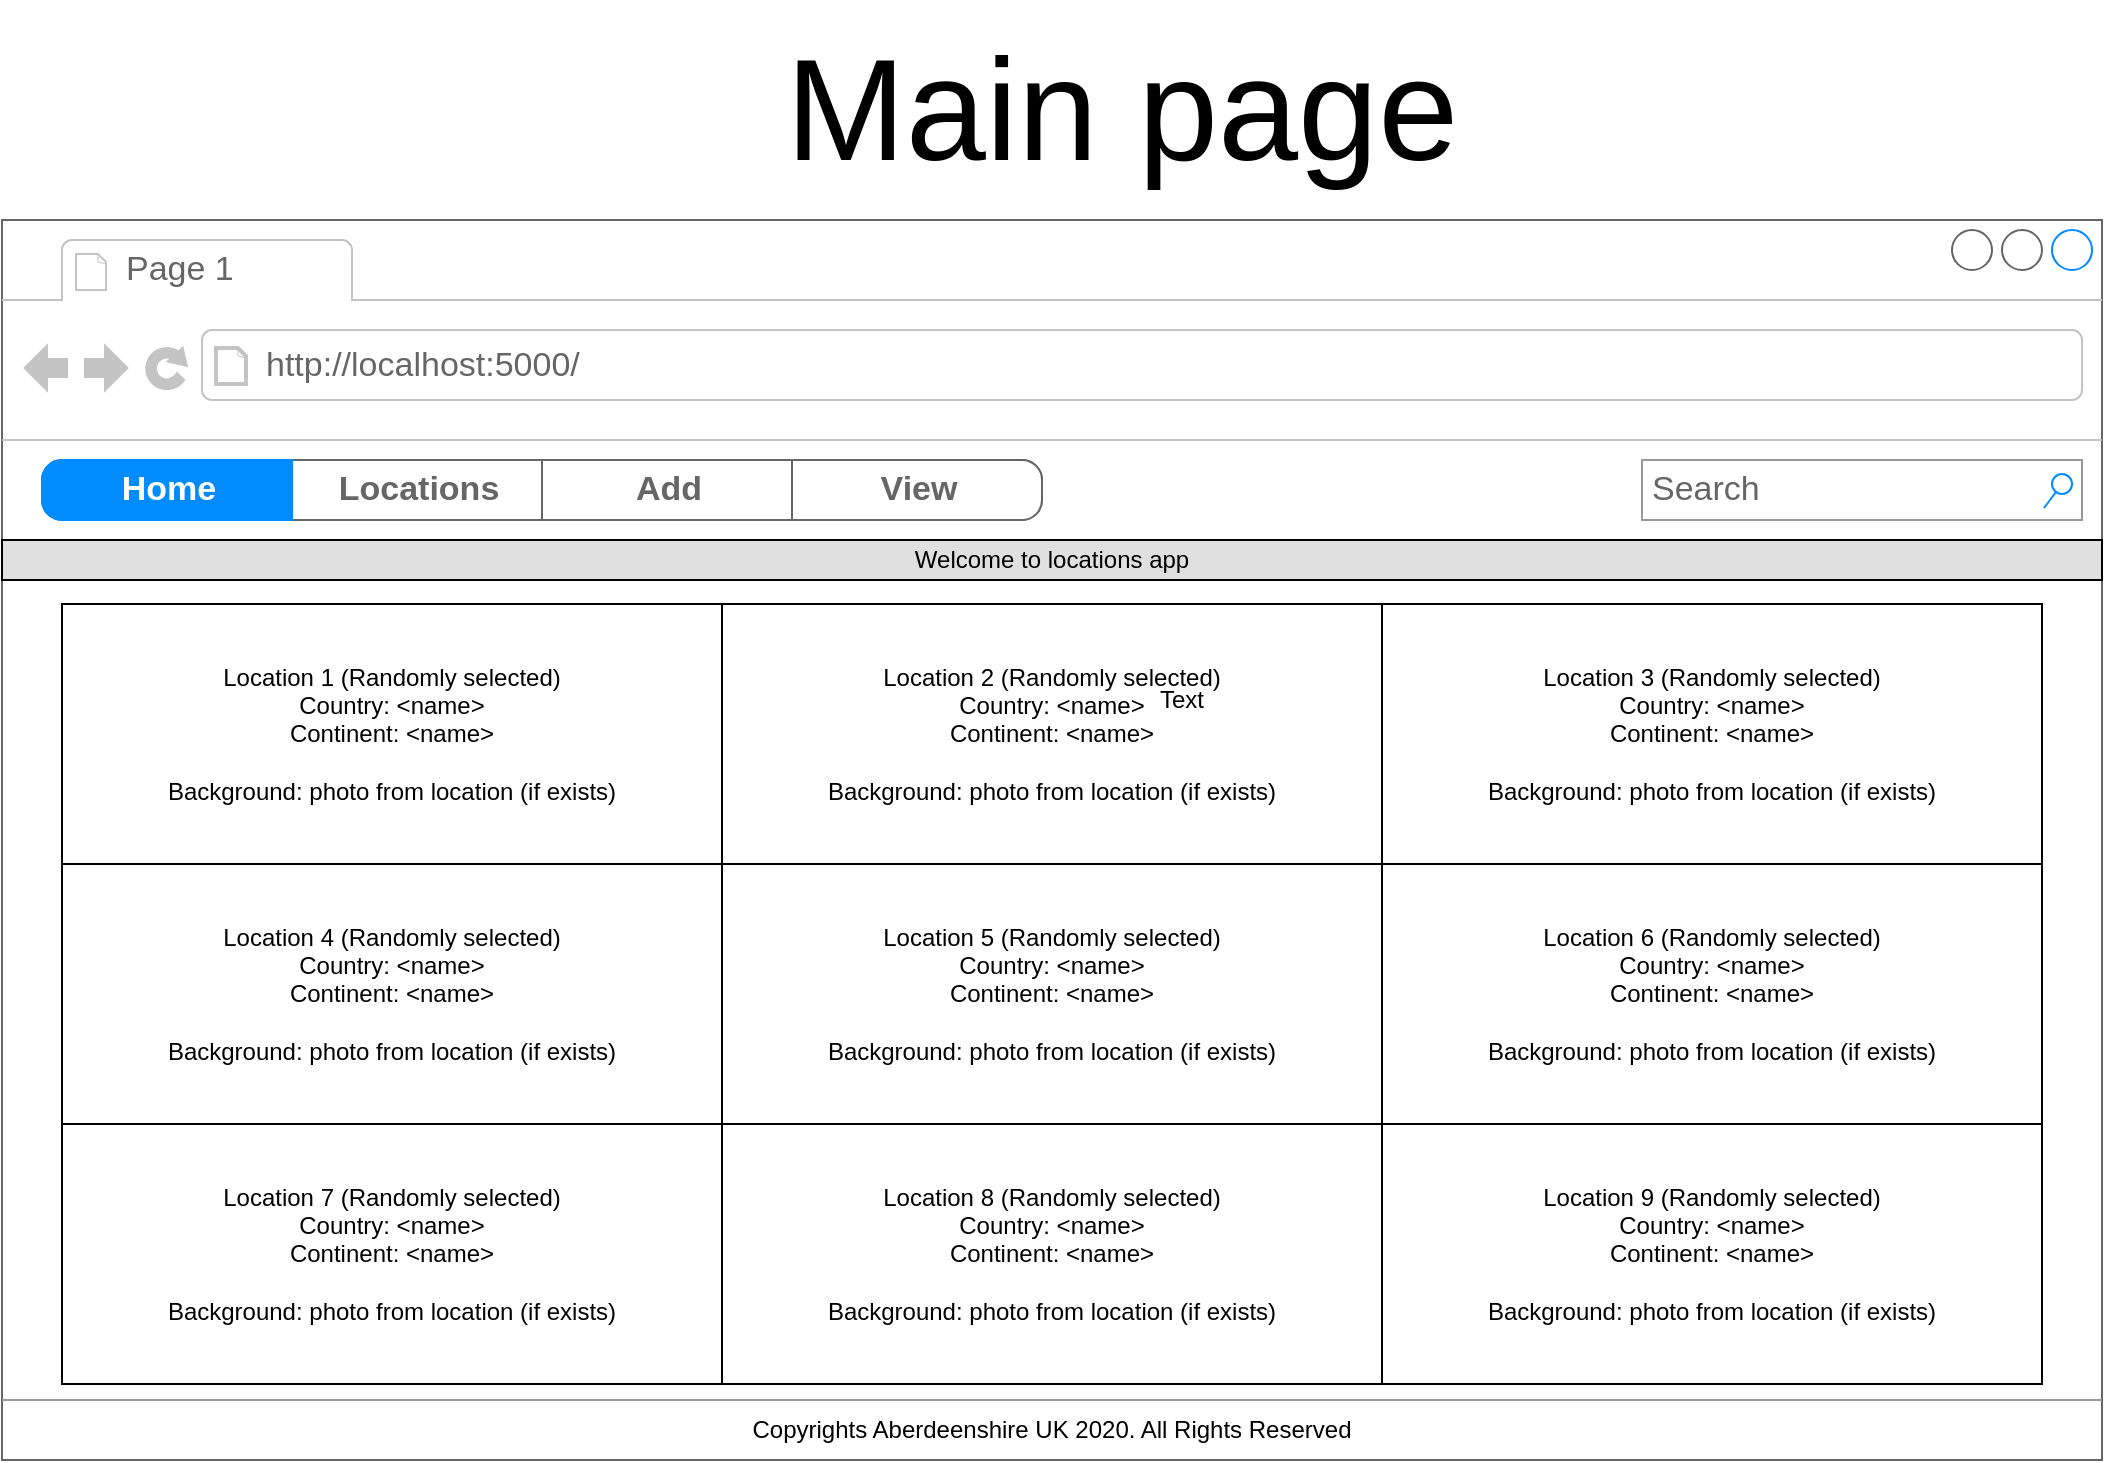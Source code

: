 <mxfile version="14.6.13" type="device" pages="9"><diagram name="MainPage" id="2cc2dc42-3aac-f2a9-1cec-7a8b7cbee084"><mxGraphModel dx="1422" dy="822" grid="1" gridSize="10" guides="1" tooltips="1" connect="1" arrows="1" fold="1" page="1" pageScale="1" pageWidth="1100" pageHeight="850" background="#ffffff" math="0" shadow="0"><root><mxCell id="0"/><mxCell id="1" parent="0"/><mxCell id="7026571954dc6520-1" value="" style="strokeWidth=1;shadow=0;dashed=0;align=center;html=1;shape=mxgraph.mockup.containers.browserWindow;rSize=0;strokeColor=#666666;mainText=,;recursiveResize=0;rounded=0;labelBackgroundColor=none;fontFamily=Verdana;fontSize=12" parent="1" vertex="1"><mxGeometry x="10" y="200" width="1050" height="620" as="geometry"/></mxCell><mxCell id="7026571954dc6520-2" value="Page 1" style="strokeWidth=1;shadow=0;dashed=0;align=center;html=1;shape=mxgraph.mockup.containers.anchor;fontSize=17;fontColor=#666666;align=left;" parent="7026571954dc6520-1" vertex="1"><mxGeometry x="60" y="12" width="110" height="26" as="geometry"/></mxCell><mxCell id="7026571954dc6520-3" value="http://localhost:5000/" style="strokeWidth=1;shadow=0;dashed=0;align=center;html=1;shape=mxgraph.mockup.containers.anchor;rSize=0;fontSize=17;fontColor=#666666;align=left;" parent="7026571954dc6520-1" vertex="1"><mxGeometry x="130" y="60" width="250" height="26" as="geometry"/></mxCell><mxCell id="7026571954dc6520-14" value="Search" style="strokeWidth=1;shadow=0;dashed=0;align=center;html=1;shape=mxgraph.mockup.forms.searchBox;strokeColor=#999999;mainText=;strokeColor2=#008cff;fontColor=#666666;fontSize=17;align=left;spacingLeft=3;rounded=0;labelBackgroundColor=none;" parent="7026571954dc6520-1" vertex="1"><mxGeometry x="820" y="120" width="220" height="30" as="geometry"/></mxCell><mxCell id="7026571954dc6520-15" value="" style="verticalLabelPosition=bottom;shadow=0;dashed=0;align=center;html=1;verticalAlign=top;strokeWidth=1;shape=mxgraph.mockup.markup.line;strokeColor=#999999;rounded=0;labelBackgroundColor=none;fillColor=#ffffff;fontFamily=Verdana;fontSize=12;fontColor=#000000;" parent="7026571954dc6520-1" vertex="1"><mxGeometry y="150" width="1050" height="20" as="geometry"/></mxCell><mxCell id="7026571954dc6520-21" value="" style="verticalLabelPosition=bottom;shadow=0;dashed=0;align=center;html=1;verticalAlign=top;strokeWidth=1;shape=mxgraph.mockup.markup.line;strokeColor=#999999;rounded=0;labelBackgroundColor=none;fillColor=#ffffff;fontFamily=Verdana;fontSize=12;fontColor=#000000;" parent="7026571954dc6520-1" vertex="1"><mxGeometry y="580" width="1050" height="20" as="geometry"/></mxCell><mxCell id="EcFIrvqZcWwOEAq92eXp-11" value="" style="shape=table;html=1;whiteSpace=wrap;startSize=0;container=1;collapsible=0;childLayout=tableLayout;" parent="7026571954dc6520-1" vertex="1"><mxGeometry x="30" y="192" width="990" height="390" as="geometry"/></mxCell><mxCell id="EcFIrvqZcWwOEAq92eXp-12" value="" style="shape=partialRectangle;html=1;whiteSpace=wrap;collapsible=0;dropTarget=0;pointerEvents=0;fillColor=none;top=0;left=0;bottom=0;right=0;points=[[0,0.5],[1,0.5]];portConstraint=eastwest;" parent="EcFIrvqZcWwOEAq92eXp-11" vertex="1"><mxGeometry width="990" height="130" as="geometry"/></mxCell><mxCell id="EcFIrvqZcWwOEAq92eXp-13" value="Location 1 (Randomly selected)&lt;br&gt;Country: &amp;lt;name&amp;gt;&lt;br&gt;Continent: &amp;lt;name&amp;gt;&lt;br&gt;&lt;br&gt;Background: photo from location (if exists)" style="shape=partialRectangle;html=1;whiteSpace=wrap;connectable=0;fillColor=none;top=0;left=0;bottom=0;right=0;overflow=hidden;" parent="EcFIrvqZcWwOEAq92eXp-12" vertex="1"><mxGeometry width="330" height="130" as="geometry"/></mxCell><mxCell id="EcFIrvqZcWwOEAq92eXp-14" value="Location 2 (Randomly selected)&lt;br&gt;Country: &amp;lt;name&amp;gt;&lt;br&gt;Continent: &amp;lt;name&amp;gt;&lt;br&gt;&lt;br&gt;Background: photo from location (if exists)" style="shape=partialRectangle;html=1;whiteSpace=wrap;connectable=0;fillColor=none;top=0;left=0;bottom=0;right=0;overflow=hidden;" parent="EcFIrvqZcWwOEAq92eXp-12" vertex="1"><mxGeometry x="330" width="330" height="130" as="geometry"/></mxCell><mxCell id="EcFIrvqZcWwOEAq92eXp-15" value="&lt;span&gt;Location 3 (Randomly selected)&lt;/span&gt;&lt;br&gt;&lt;span&gt;Country: &amp;lt;name&amp;gt;&lt;/span&gt;&lt;br&gt;&lt;span&gt;Continent: &amp;lt;name&amp;gt;&lt;/span&gt;&lt;br&gt;&lt;br&gt;&lt;span&gt;Background: photo from location (if exists)&lt;/span&gt;" style="shape=partialRectangle;html=1;whiteSpace=wrap;connectable=0;fillColor=none;top=0;left=0;bottom=0;right=0;overflow=hidden;" parent="EcFIrvqZcWwOEAq92eXp-12" vertex="1"><mxGeometry x="660" width="330" height="130" as="geometry"/></mxCell><mxCell id="EcFIrvqZcWwOEAq92eXp-16" value="" style="shape=partialRectangle;html=1;whiteSpace=wrap;collapsible=0;dropTarget=0;pointerEvents=0;fillColor=none;top=0;left=0;bottom=0;right=0;points=[[0,0.5],[1,0.5]];portConstraint=eastwest;" parent="EcFIrvqZcWwOEAq92eXp-11" vertex="1"><mxGeometry y="130" width="990" height="130" as="geometry"/></mxCell><mxCell id="EcFIrvqZcWwOEAq92eXp-17" value="&lt;span&gt;Location 4 (Randomly selected)&lt;/span&gt;&lt;br&gt;&lt;span&gt;Country: &amp;lt;name&amp;gt;&lt;/span&gt;&lt;br&gt;&lt;span&gt;Continent: &amp;lt;name&amp;gt;&lt;/span&gt;&lt;br&gt;&lt;br&gt;&lt;span&gt;Background: photo from location (if exists)&lt;/span&gt;" style="shape=partialRectangle;html=1;whiteSpace=wrap;connectable=0;fillColor=none;top=0;left=0;bottom=0;right=0;overflow=hidden;" parent="EcFIrvqZcWwOEAq92eXp-16" vertex="1"><mxGeometry width="330" height="130" as="geometry"/></mxCell><mxCell id="EcFIrvqZcWwOEAq92eXp-18" value="&lt;span&gt;Location 5 (Randomly selected)&lt;/span&gt;&lt;br&gt;&lt;span&gt;Country: &amp;lt;name&amp;gt;&lt;/span&gt;&lt;br&gt;&lt;span&gt;Continent: &amp;lt;name&amp;gt;&lt;/span&gt;&lt;br&gt;&lt;br&gt;&lt;span&gt;Background: photo from location (if exists)&lt;/span&gt;" style="shape=partialRectangle;html=1;whiteSpace=wrap;connectable=0;fillColor=none;top=0;left=0;bottom=0;right=0;overflow=hidden;" parent="EcFIrvqZcWwOEAq92eXp-16" vertex="1"><mxGeometry x="330" width="330" height="130" as="geometry"/></mxCell><mxCell id="EcFIrvqZcWwOEAq92eXp-19" value="&lt;span&gt;Location 6 (Randomly selected)&lt;/span&gt;&lt;br&gt;&lt;span&gt;Country: &amp;lt;name&amp;gt;&lt;/span&gt;&lt;br&gt;&lt;span&gt;Continent: &amp;lt;name&amp;gt;&lt;/span&gt;&lt;br&gt;&lt;br&gt;&lt;span&gt;Background: photo from location (if exists)&lt;/span&gt;" style="shape=partialRectangle;html=1;whiteSpace=wrap;connectable=0;fillColor=none;top=0;left=0;bottom=0;right=0;overflow=hidden;" parent="EcFIrvqZcWwOEAq92eXp-16" vertex="1"><mxGeometry x="660" width="330" height="130" as="geometry"/></mxCell><mxCell id="EcFIrvqZcWwOEAq92eXp-20" value="" style="shape=partialRectangle;html=1;whiteSpace=wrap;collapsible=0;dropTarget=0;pointerEvents=0;fillColor=none;top=0;left=0;bottom=0;right=0;points=[[0,0.5],[1,0.5]];portConstraint=eastwest;" parent="EcFIrvqZcWwOEAq92eXp-11" vertex="1"><mxGeometry y="260" width="990" height="130" as="geometry"/></mxCell><mxCell id="EcFIrvqZcWwOEAq92eXp-21" value="&lt;span&gt;Location 7 (Randomly selected)&lt;/span&gt;&lt;br&gt;&lt;span&gt;Country: &amp;lt;name&amp;gt;&lt;/span&gt;&lt;br&gt;&lt;span&gt;Continent: &amp;lt;name&amp;gt;&lt;/span&gt;&lt;br&gt;&lt;br&gt;&lt;span&gt;Background: photo from location (if exists)&lt;/span&gt;" style="shape=partialRectangle;html=1;whiteSpace=wrap;connectable=0;fillColor=none;top=0;left=0;bottom=0;right=0;overflow=hidden;" parent="EcFIrvqZcWwOEAq92eXp-20" vertex="1"><mxGeometry width="330" height="130" as="geometry"/></mxCell><mxCell id="EcFIrvqZcWwOEAq92eXp-22" value="&lt;span&gt;Location 8 (Randomly selected)&lt;/span&gt;&lt;br&gt;&lt;span&gt;Country: &amp;lt;name&amp;gt;&lt;/span&gt;&lt;br&gt;&lt;span&gt;Continent: &amp;lt;name&amp;gt;&lt;/span&gt;&lt;br&gt;&lt;br&gt;&lt;span&gt;Background: photo from location (if exists)&lt;/span&gt;" style="shape=partialRectangle;html=1;whiteSpace=wrap;connectable=0;fillColor=none;top=0;left=0;bottom=0;right=0;overflow=hidden;" parent="EcFIrvqZcWwOEAq92eXp-20" vertex="1"><mxGeometry x="330" width="330" height="130" as="geometry"/></mxCell><mxCell id="EcFIrvqZcWwOEAq92eXp-23" value="&lt;span&gt;Location 9 (Randomly selected)&lt;/span&gt;&lt;br&gt;&lt;span&gt;Country: &amp;lt;name&amp;gt;&lt;/span&gt;&lt;br&gt;&lt;span&gt;Continent: &amp;lt;name&amp;gt;&lt;/span&gt;&lt;br&gt;&lt;br&gt;&lt;span&gt;Background: photo from location (if exists)&lt;/span&gt;" style="shape=partialRectangle;html=1;whiteSpace=wrap;connectable=0;fillColor=none;top=0;left=0;bottom=0;right=0;overflow=hidden;" parent="EcFIrvqZcWwOEAq92eXp-20" vertex="1"><mxGeometry x="660" width="330" height="130" as="geometry"/></mxCell><mxCell id="EcFIrvqZcWwOEAq92eXp-24" value="Copyrights Aberdeenshire UK 2020. All Rights Reserved" style="text;html=1;strokeColor=none;fillColor=none;align=center;verticalAlign=middle;whiteSpace=wrap;rounded=0;" parent="7026571954dc6520-1" vertex="1"><mxGeometry y="590" width="1050" height="30" as="geometry"/></mxCell><mxCell id="jUjkexqnq45rF4Qy_MI8-1" value="" style="strokeWidth=1;shadow=0;dashed=0;align=center;html=1;shape=mxgraph.mockup.rrect;rSize=10;fillColor=#ffffff;strokeColor=#666666;" parent="7026571954dc6520-1" vertex="1"><mxGeometry x="20" y="120" width="500" height="30" as="geometry"/></mxCell><mxCell id="jUjkexqnq45rF4Qy_MI8-2" value="Locations" style="strokeColor=inherit;fillColor=inherit;gradientColor=inherit;strokeWidth=1;shadow=0;dashed=0;align=center;html=1;shape=mxgraph.mockup.rrect;rSize=0;fontSize=17;fontColor=#666666;fontStyle=1;resizeHeight=1;" parent="jUjkexqnq45rF4Qy_MI8-1" vertex="1"><mxGeometry width="125" height="30" relative="1" as="geometry"><mxPoint x="125" as="offset"/></mxGeometry></mxCell><mxCell id="jUjkexqnq45rF4Qy_MI8-3" value="Add" style="strokeColor=inherit;fillColor=inherit;gradientColor=inherit;strokeWidth=1;shadow=0;dashed=0;align=center;html=1;shape=mxgraph.mockup.rrect;rSize=0;fontSize=17;fontColor=#666666;fontStyle=1;resizeHeight=1;" parent="jUjkexqnq45rF4Qy_MI8-1" vertex="1"><mxGeometry width="125" height="30" relative="1" as="geometry"><mxPoint x="250" as="offset"/></mxGeometry></mxCell><mxCell id="jUjkexqnq45rF4Qy_MI8-4" value="View" style="strokeColor=inherit;fillColor=inherit;gradientColor=inherit;strokeWidth=1;shadow=0;dashed=0;align=center;html=1;shape=mxgraph.mockup.rightButton;rSize=10;fontSize=17;fontColor=#666666;fontStyle=1;resizeHeight=1;" parent="jUjkexqnq45rF4Qy_MI8-1" vertex="1"><mxGeometry x="1" width="125" height="30" relative="1" as="geometry"><mxPoint x="-125" as="offset"/></mxGeometry></mxCell><mxCell id="jUjkexqnq45rF4Qy_MI8-5" value="Home" style="strokeWidth=1;shadow=0;dashed=0;align=center;html=1;shape=mxgraph.mockup.leftButton;rSize=10;fontSize=17;fontColor=#ffffff;fontStyle=1;fillColor=#008cff;strokeColor=#008cff;resizeHeight=1;" parent="jUjkexqnq45rF4Qy_MI8-1" vertex="1"><mxGeometry width="125" height="30" relative="1" as="geometry"/></mxCell><mxCell id="jUjkexqnq45rF4Qy_MI8-7" value="Welcome to locations app" style="text;html=1;align=center;verticalAlign=middle;whiteSpace=wrap;rounded=0;perimeterSpacing=1;strokeColor=#000000;fillColor=#E0E0E0;" parent="7026571954dc6520-1" vertex="1"><mxGeometry y="160" width="1050" height="20" as="geometry"/></mxCell><mxCell id="zf-75fk2GMf-mPQKy3On-3" value="&lt;font style=&quot;font-size: 72px&quot;&gt;Main page&lt;/font&gt;" style="text;html=1;strokeColor=none;fillColor=none;align=center;verticalAlign=middle;whiteSpace=wrap;rounded=0;" parent="1" vertex="1"><mxGeometry x="210" y="90" width="720" height="110" as="geometry"/></mxCell><mxCell id="jUjkexqnq45rF4Qy_MI8-6" value="Text" style="text;html=1;strokeColor=none;fillColor=none;align=center;verticalAlign=middle;whiteSpace=wrap;rounded=0;" parent="1" vertex="1"><mxGeometry x="580" y="430" width="40" height="20" as="geometry"/></mxCell></root></mxGraphModel></diagram><diagram id="LgyxDLVkFJSRYy0mtACo" name="Navigation menu options"><mxGraphModel dx="2660" dy="1473" grid="1" gridSize="10" guides="1" tooltips="1" connect="1" arrows="1" fold="1" page="1" pageScale="1" pageWidth="1169" pageHeight="827" math="0" shadow="0">&#xa;            <root>&#xa;                <mxCell id="ziD7xMIUt8b3zbC6FGtw-0"/>&#xa;                <mxCell id="ziD7xMIUt8b3zbC6FGtw-1" parent="ziD7xMIUt8b3zbC6FGtw-0"/>&#xa;                <mxCell id="IcfBapx624i29WFodWo8-0" value="" style="strokeWidth=1;shadow=0;dashed=0;align=center;html=1;shape=mxgraph.mockup.containers.browserWindow;rSize=0;strokeColor=#666666;mainText=,;recursiveResize=0;rounded=0;labelBackgroundColor=none;fontFamily=Verdana;fontSize=12" parent="ziD7xMIUt8b3zbC6FGtw-1" vertex="1">&#xa;                    <mxGeometry x="10" y="140" width="1050" height="620" as="geometry"/>&#xa;                </mxCell>&#xa;                <mxCell id="IcfBapx624i29WFodWo8-1" value="Page 1" style="strokeWidth=1;shadow=0;dashed=0;align=center;html=1;shape=mxgraph.mockup.containers.anchor;fontSize=17;fontColor=#666666;align=left;" parent="IcfBapx624i29WFodWo8-0" vertex="1">&#xa;                    <mxGeometry x="60" y="12" width="110" height="26" as="geometry"/>&#xa;                </mxCell>&#xa;                <mxCell id="IcfBapx624i29WFodWo8-2" value="http://localhost:5000/" style="strokeWidth=1;shadow=0;dashed=0;align=center;html=1;shape=mxgraph.mockup.containers.anchor;rSize=0;fontSize=17;fontColor=#666666;align=left;" parent="IcfBapx624i29WFodWo8-0" vertex="1">&#xa;                    <mxGeometry x="130" y="60" width="250" height="26" as="geometry"/>&#xa;                </mxCell>&#xa;                <mxCell id="IcfBapx624i29WFodWo8-4" value="Search" style="strokeWidth=1;shadow=0;dashed=0;align=center;html=1;shape=mxgraph.mockup.forms.searchBox;strokeColor=#999999;mainText=;strokeColor2=#008cff;fontColor=#666666;fontSize=17;align=left;spacingLeft=3;rounded=0;labelBackgroundColor=none;" parent="IcfBapx624i29WFodWo8-0" vertex="1">&#xa;                    <mxGeometry x="820" y="120" width="220" height="30" as="geometry"/>&#xa;                </mxCell>&#xa;                <mxCell id="IcfBapx624i29WFodWo8-5" value="" style="verticalLabelPosition=bottom;shadow=0;dashed=0;align=center;html=1;verticalAlign=top;strokeWidth=1;shape=mxgraph.mockup.markup.line;strokeColor=#999999;rounded=0;labelBackgroundColor=none;fillColor=#ffffff;fontFamily=Verdana;fontSize=12;fontColor=#000000;" parent="IcfBapx624i29WFodWo8-0" vertex="1">&#xa;                    <mxGeometry y="150" width="1050" height="20" as="geometry"/>&#xa;                </mxCell>&#xa;                <mxCell id="IcfBapx624i29WFodWo8-6" value="" style="verticalLabelPosition=bottom;shadow=0;dashed=0;align=center;html=1;verticalAlign=top;strokeWidth=1;shape=mxgraph.mockup.markup.line;strokeColor=#999999;rounded=0;labelBackgroundColor=none;fillColor=#ffffff;fontFamily=Verdana;fontSize=12;fontColor=#000000;" parent="IcfBapx624i29WFodWo8-0" vertex="1">&#xa;                    <mxGeometry y="580" width="1050" height="20" as="geometry"/>&#xa;                </mxCell>&#xa;                <mxCell id="IcfBapx624i29WFodWo8-11" value="" style="shape=table;html=1;whiteSpace=wrap;startSize=0;container=1;collapsible=0;childLayout=tableLayout;" parent="IcfBapx624i29WFodWo8-0" vertex="1">&#xa;                    <mxGeometry x="30" y="180" width="990" height="390" as="geometry"/>&#xa;                </mxCell>&#xa;                <mxCell id="IcfBapx624i29WFodWo8-12" value="" style="shape=partialRectangle;html=1;whiteSpace=wrap;collapsible=0;dropTarget=0;pointerEvents=0;fillColor=none;top=0;left=0;bottom=0;right=0;points=[[0,0.5],[1,0.5]];portConstraint=eastwest;" parent="IcfBapx624i29WFodWo8-11" vertex="1">&#xa;                    <mxGeometry width="990" height="130" as="geometry"/>&#xa;                </mxCell>&#xa;                <mxCell id="IcfBapx624i29WFodWo8-13" value="Location 1 (Randomly selected)&lt;br&gt;Country: &amp;lt;name&amp;gt;&lt;br&gt;Continent: &amp;lt;name&amp;gt;&lt;br&gt;&lt;br&gt;Background: photo from location (if exists)" style="shape=partialRectangle;html=1;whiteSpace=wrap;connectable=0;fillColor=none;top=0;left=0;bottom=0;right=0;overflow=hidden;" parent="IcfBapx624i29WFodWo8-12" vertex="1">&#xa;                    <mxGeometry width="330" height="130" as="geometry"/>&#xa;                </mxCell>&#xa;                <mxCell id="IcfBapx624i29WFodWo8-14" value="Location 2 (Randomly selected)&lt;br&gt;Country: &amp;lt;name&amp;gt;&lt;br&gt;Continent: &amp;lt;name&amp;gt;&lt;br&gt;&lt;br&gt;Background: photo from location (if exists)" style="shape=partialRectangle;html=1;whiteSpace=wrap;connectable=0;fillColor=none;top=0;left=0;bottom=0;right=0;overflow=hidden;" parent="IcfBapx624i29WFodWo8-12" vertex="1">&#xa;                    <mxGeometry x="330" width="330" height="130" as="geometry"/>&#xa;                </mxCell>&#xa;                <mxCell id="IcfBapx624i29WFodWo8-15" value="&lt;span&gt;Location 3 (Randomly selected)&lt;/span&gt;&lt;br&gt;&lt;span&gt;Country: &amp;lt;name&amp;gt;&lt;/span&gt;&lt;br&gt;&lt;span&gt;Continent: &amp;lt;name&amp;gt;&lt;/span&gt;&lt;br&gt;&lt;br&gt;&lt;span&gt;Background: photo from location (if exists)&lt;/span&gt;" style="shape=partialRectangle;html=1;whiteSpace=wrap;connectable=0;fillColor=none;top=0;left=0;bottom=0;right=0;overflow=hidden;" parent="IcfBapx624i29WFodWo8-12" vertex="1">&#xa;                    <mxGeometry x="660" width="330" height="130" as="geometry"/>&#xa;                </mxCell>&#xa;                <mxCell id="IcfBapx624i29WFodWo8-16" value="" style="shape=partialRectangle;html=1;whiteSpace=wrap;collapsible=0;dropTarget=0;pointerEvents=0;fillColor=none;top=0;left=0;bottom=0;right=0;points=[[0,0.5],[1,0.5]];portConstraint=eastwest;" parent="IcfBapx624i29WFodWo8-11" vertex="1">&#xa;                    <mxGeometry y="130" width="990" height="130" as="geometry"/>&#xa;                </mxCell>&#xa;                <mxCell id="IcfBapx624i29WFodWo8-17" value="&lt;span&gt;Location 4 (Randomly selected)&lt;/span&gt;&lt;br&gt;&lt;span&gt;Country: &amp;lt;name&amp;gt;&lt;/span&gt;&lt;br&gt;&lt;span&gt;Continent: &amp;lt;name&amp;gt;&lt;/span&gt;&lt;br&gt;&lt;br&gt;&lt;span&gt;Background: photo from location (if exists)&lt;/span&gt;" style="shape=partialRectangle;html=1;whiteSpace=wrap;connectable=0;fillColor=none;top=0;left=0;bottom=0;right=0;overflow=hidden;" parent="IcfBapx624i29WFodWo8-16" vertex="1">&#xa;                    <mxGeometry width="330" height="130" as="geometry"/>&#xa;                </mxCell>&#xa;                <mxCell id="IcfBapx624i29WFodWo8-18" value="&lt;span&gt;Location 5 (Randomly selected)&lt;/span&gt;&lt;br&gt;&lt;span&gt;Country: &amp;lt;name&amp;gt;&lt;/span&gt;&lt;br&gt;&lt;span&gt;Continent: &amp;lt;name&amp;gt;&lt;/span&gt;&lt;br&gt;&lt;br&gt;&lt;span&gt;Background: photo from location (if exists)&lt;/span&gt;" style="shape=partialRectangle;html=1;whiteSpace=wrap;connectable=0;fillColor=none;top=0;left=0;bottom=0;right=0;overflow=hidden;" parent="IcfBapx624i29WFodWo8-16" vertex="1">&#xa;                    <mxGeometry x="330" width="330" height="130" as="geometry"/>&#xa;                </mxCell>&#xa;                <mxCell id="IcfBapx624i29WFodWo8-19" value="&lt;span&gt;Location 6 (Randomly selected)&lt;/span&gt;&lt;br&gt;&lt;span&gt;Country: &amp;lt;name&amp;gt;&lt;/span&gt;&lt;br&gt;&lt;span&gt;Continent: &amp;lt;name&amp;gt;&lt;/span&gt;&lt;br&gt;&lt;br&gt;&lt;span&gt;Background: photo from location (if exists)&lt;/span&gt;" style="shape=partialRectangle;html=1;whiteSpace=wrap;connectable=0;fillColor=none;top=0;left=0;bottom=0;right=0;overflow=hidden;" parent="IcfBapx624i29WFodWo8-16" vertex="1">&#xa;                    <mxGeometry x="660" width="330" height="130" as="geometry"/>&#xa;                </mxCell>&#xa;                <mxCell id="IcfBapx624i29WFodWo8-20" value="" style="shape=partialRectangle;html=1;whiteSpace=wrap;collapsible=0;dropTarget=0;pointerEvents=0;fillColor=none;top=0;left=0;bottom=0;right=0;points=[[0,0.5],[1,0.5]];portConstraint=eastwest;" parent="IcfBapx624i29WFodWo8-11" vertex="1">&#xa;                    <mxGeometry y="260" width="990" height="130" as="geometry"/>&#xa;                </mxCell>&#xa;                <mxCell id="IcfBapx624i29WFodWo8-21" value="&lt;span&gt;Location 7 (Randomly selected)&lt;/span&gt;&lt;br&gt;&lt;span&gt;Country: &amp;lt;name&amp;gt;&lt;/span&gt;&lt;br&gt;&lt;span&gt;Continent: &amp;lt;name&amp;gt;&lt;/span&gt;&lt;br&gt;&lt;br&gt;&lt;span&gt;Background: photo from location (if exists)&lt;/span&gt;" style="shape=partialRectangle;html=1;whiteSpace=wrap;connectable=0;fillColor=none;top=0;left=0;bottom=0;right=0;overflow=hidden;" parent="IcfBapx624i29WFodWo8-20" vertex="1">&#xa;                    <mxGeometry width="330" height="130" as="geometry"/>&#xa;                </mxCell>&#xa;                <mxCell id="IcfBapx624i29WFodWo8-22" value="&lt;span&gt;Location 8 (Randomly selected)&lt;/span&gt;&lt;br&gt;&lt;span&gt;Country: &amp;lt;name&amp;gt;&lt;/span&gt;&lt;br&gt;&lt;span&gt;Continent: &amp;lt;name&amp;gt;&lt;/span&gt;&lt;br&gt;&lt;br&gt;&lt;span&gt;Background: photo from location (if exists)&lt;/span&gt;" style="shape=partialRectangle;html=1;whiteSpace=wrap;connectable=0;fillColor=none;top=0;left=0;bottom=0;right=0;overflow=hidden;" parent="IcfBapx624i29WFodWo8-20" vertex="1">&#xa;                    <mxGeometry x="330" width="330" height="130" as="geometry"/>&#xa;                </mxCell>&#xa;                <mxCell id="IcfBapx624i29WFodWo8-23" value="&lt;span&gt;Location 9 (Randomly selected)&lt;/span&gt;&lt;br&gt;&lt;span&gt;Country: &amp;lt;name&amp;gt;&lt;/span&gt;&lt;br&gt;&lt;span&gt;Continent: &amp;lt;name&amp;gt;&lt;/span&gt;&lt;br&gt;&lt;br&gt;&lt;span&gt;Background: photo from location (if exists)&lt;/span&gt;" style="shape=partialRectangle;html=1;whiteSpace=wrap;connectable=0;fillColor=none;top=0;left=0;bottom=0;right=0;overflow=hidden;" parent="IcfBapx624i29WFodWo8-20" vertex="1">&#xa;                    <mxGeometry x="660" width="330" height="130" as="geometry"/>&#xa;                </mxCell>&#xa;                <mxCell id="IcfBapx624i29WFodWo8-24" value="Copyrights Aberdeenshire UK 2020. All Rights Reserved" style="text;html=1;strokeColor=none;fillColor=none;align=center;verticalAlign=middle;whiteSpace=wrap;rounded=0;" parent="IcfBapx624i29WFodWo8-0" vertex="1">&#xa;                    <mxGeometry y="590" width="1050" height="30" as="geometry"/>&#xa;                </mxCell>&#xa;                <mxCell id="IcfBapx624i29WFodWo8-7" value="" style="strokeWidth=1;shadow=0;dashed=0;align=center;html=1;shape=mxgraph.mockup.rrect;rSize=10;fillColor=#ffffff;strokeColor=#666666;" parent="IcfBapx624i29WFodWo8-0" vertex="1">&#xa;                    <mxGeometry x="10" y="110" width="590" height="210" as="geometry"/>&#xa;                </mxCell>&#xa;                <mxCell id="4cXKv_82eQMCBubQu1tV-0" value="Countries" style="strokeWidth=1;shadow=0;dashed=0;align=center;html=1;shape=mxgraph.mockup.buttons.button;strokeColor=#000000;fontColor=#000000;mainText=;buttonStyle=round;fontSize=17;fontStyle=1;fillColor=#FFFFFF;whiteSpace=wrap;" parent="IcfBapx624i29WFodWo8-7" vertex="1">&#xa;                    <mxGeometry x="380" y="31" width="120" height="30" as="geometry"/>&#xa;                </mxCell>&#xa;                <mxCell id="4cXKv_82eQMCBubQu1tV-1" value="Locations" style="strokeWidth=1;shadow=0;dashed=0;align=center;html=1;shape=mxgraph.mockup.buttons.button;strokeColor=#000000;fontColor=#000000;mainText=;buttonStyle=round;fontSize=17;fontStyle=1;fillColor=#FFFFFF;whiteSpace=wrap;" parent="IcfBapx624i29WFodWo8-7" vertex="1">&#xa;                    <mxGeometry x="380" y="61" width="120" height="30" as="geometry"/>&#xa;                </mxCell>&#xa;                <mxCell id="4cXKv_82eQMCBubQu1tV-2" value="Country" style="strokeWidth=1;shadow=0;dashed=0;align=center;html=1;shape=mxgraph.mockup.buttons.button;strokeColor=#000000;fontColor=#000000;mainText=;buttonStyle=round;fontSize=17;fontStyle=1;fillColor=#FFFFFF;whiteSpace=wrap;" parent="IcfBapx624i29WFodWo8-7" vertex="1">&#xa;                    <mxGeometry x="250" y="31" width="130" height="30" as="geometry"/>&#xa;                </mxCell>&#xa;                <mxCell id="4cXKv_82eQMCBubQu1tV-3" value="Location" style="strokeWidth=1;shadow=0;dashed=0;align=center;html=1;shape=mxgraph.mockup.buttons.button;strokeColor=#000000;fontColor=#000000;mainText=;buttonStyle=round;fontSize=17;fontStyle=1;fillColor=#FFFFFF;whiteSpace=wrap;" parent="IcfBapx624i29WFodWo8-7" vertex="1">&#xa;                    <mxGeometry x="250" y="61" width="129.29" height="30" as="geometry"/>&#xa;                </mxCell>&#xa;                <mxCell id="4cXKv_82eQMCBubQu1tV-4" value="Visited" style="strokeWidth=1;shadow=0;dashed=0;align=center;html=1;shape=mxgraph.mockup.buttons.button;strokeColor=#000000;fontColor=#000000;mainText=;buttonStyle=round;fontSize=17;fontStyle=1;fillColor=#FFFFFF;whiteSpace=wrap;" parent="IcfBapx624i29WFodWo8-7" vertex="1">&#xa;                    <mxGeometry x="130" y="31" width="120" height="30" as="geometry"/>&#xa;                </mxCell>&#xa;                <mxCell id="4cXKv_82eQMCBubQu1tV-5" value="Not visited" style="strokeWidth=1;shadow=0;dashed=0;align=center;html=1;shape=mxgraph.mockup.buttons.button;strokeColor=#000000;fontColor=#000000;mainText=;buttonStyle=round;fontSize=17;fontStyle=1;fillColor=#FFFFFF;whiteSpace=wrap;" parent="IcfBapx624i29WFodWo8-7" vertex="1">&#xa;                    <mxGeometry x="130" y="61" width="120" height="30" as="geometry"/>&#xa;                </mxCell>&#xa;                <mxCell id="syw4lHRZic-yjj8hGRhZ-0" value="" style="strokeWidth=1;shadow=0;dashed=0;align=center;html=1;shape=mxgraph.mockup.rrect;rSize=10;fillColor=#ffffff;strokeColor=#666666;" parent="IcfBapx624i29WFodWo8-7" vertex="1">&#xa;                    <mxGeometry width="500" height="30" as="geometry"/>&#xa;                </mxCell>&#xa;                <mxCell id="syw4lHRZic-yjj8hGRhZ-1" value="Locations" style="strokeColor=inherit;fillColor=inherit;gradientColor=inherit;strokeWidth=1;shadow=0;dashed=0;align=center;html=1;shape=mxgraph.mockup.rrect;rSize=0;fontSize=17;fontColor=#666666;fontStyle=1;resizeHeight=1;" parent="syw4lHRZic-yjj8hGRhZ-0" vertex="1">&#xa;                    <mxGeometry width="125" height="30" relative="1" as="geometry">&#xa;                        <mxPoint x="125" as="offset"/>&#xa;                    </mxGeometry>&#xa;                </mxCell>&#xa;                <mxCell id="syw4lHRZic-yjj8hGRhZ-2" value="Add" style="strokeColor=inherit;fillColor=inherit;gradientColor=inherit;strokeWidth=1;shadow=0;dashed=0;align=center;html=1;shape=mxgraph.mockup.rrect;rSize=0;fontSize=17;fontColor=#666666;fontStyle=1;resizeHeight=1;" parent="syw4lHRZic-yjj8hGRhZ-0" vertex="1">&#xa;                    <mxGeometry width="125" height="30" relative="1" as="geometry">&#xa;                        <mxPoint x="250" as="offset"/>&#xa;                    </mxGeometry>&#xa;                </mxCell>&#xa;                <mxCell id="syw4lHRZic-yjj8hGRhZ-3" value="View" style="strokeColor=inherit;fillColor=inherit;gradientColor=inherit;strokeWidth=1;shadow=0;dashed=0;align=center;html=1;shape=mxgraph.mockup.rightButton;rSize=10;fontSize=17;fontColor=#666666;fontStyle=1;resizeHeight=1;" parent="syw4lHRZic-yjj8hGRhZ-0" vertex="1">&#xa;                    <mxGeometry x="1" width="125" height="30" relative="1" as="geometry">&#xa;                        <mxPoint x="-125" as="offset"/>&#xa;                    </mxGeometry>&#xa;                </mxCell>&#xa;                <mxCell id="syw4lHRZic-yjj8hGRhZ-4" value="Home" style="strokeWidth=1;shadow=0;dashed=0;align=center;html=1;shape=mxgraph.mockup.leftButton;rSize=10;fontSize=17;fontColor=#ffffff;fontStyle=1;fillColor=#008cff;strokeColor=#008cff;resizeHeight=1;" parent="syw4lHRZic-yjj8hGRhZ-0" vertex="1">&#xa;                    <mxGeometry width="125" height="30" relative="1" as="geometry"/>&#xa;                </mxCell>&#xa;                <mxCell id="Zlvtw9Fu_qqbjNN83GrD-0" value="&lt;font style=&quot;font-size: 72px&quot;&gt;Navigation options&lt;/font&gt;" style="text;html=1;strokeColor=none;fillColor=none;align=center;verticalAlign=middle;whiteSpace=wrap;rounded=0;" parent="ziD7xMIUt8b3zbC6FGtw-1" vertex="1">&#xa;                    <mxGeometry x="20" y="10" width="1050" height="110" as="geometry"/>&#xa;                </mxCell>&#xa;            </root>&#xa;        </mxGraphModel></diagram><diagram id="BucQiNpMhPca0tcvDmof" name="Add country"><mxGraphModel dx="1422" dy="822" grid="1" gridSize="10" guides="1" tooltips="1" connect="1" arrows="1" fold="1" page="1" pageScale="1" pageWidth="1169" pageHeight="827" math="0" shadow="0"><root><mxCell id="uRWXqhdTPSYLSeYAuKq4-0"/><mxCell id="uRWXqhdTPSYLSeYAuKq4-1" parent="uRWXqhdTPSYLSeYAuKq4-0"/><mxCell id="Kx0LBbPqr-d0cCUo939U-0" value="" style="strokeWidth=1;shadow=0;dashed=0;align=center;html=1;shape=mxgraph.mockup.containers.browserWindow;rSize=0;strokeColor=#666666;mainText=,;recursiveResize=0;rounded=0;labelBackgroundColor=none;fontFamily=Verdana;fontSize=12" parent="uRWXqhdTPSYLSeYAuKq4-1" vertex="1"><mxGeometry x="40" y="130" width="1050" height="620" as="geometry"/></mxCell><mxCell id="Kx0LBbPqr-d0cCUo939U-1" value="Page 1" style="strokeWidth=1;shadow=0;dashed=0;align=center;html=1;shape=mxgraph.mockup.containers.anchor;fontSize=17;fontColor=#666666;align=left;" parent="Kx0LBbPqr-d0cCUo939U-0" vertex="1"><mxGeometry x="60" y="12" width="110" height="26" as="geometry"/></mxCell><mxCell id="Kx0LBbPqr-d0cCUo939U-2" value="http://localhost:5000/" style="strokeWidth=1;shadow=0;dashed=0;align=center;html=1;shape=mxgraph.mockup.containers.anchor;rSize=0;fontSize=17;fontColor=#666666;align=left;" parent="Kx0LBbPqr-d0cCUo939U-0" vertex="1"><mxGeometry x="130" y="60" width="250" height="26" as="geometry"/></mxCell><mxCell id="Kx0LBbPqr-d0cCUo939U-4" value="Search" style="strokeWidth=1;shadow=0;dashed=0;align=center;html=1;shape=mxgraph.mockup.forms.searchBox;strokeColor=#999999;mainText=;strokeColor2=#008cff;fontColor=#666666;fontSize=17;align=left;spacingLeft=3;rounded=0;labelBackgroundColor=none;" parent="Kx0LBbPqr-d0cCUo939U-0" vertex="1"><mxGeometry x="820" y="120" width="220" height="30" as="geometry"/></mxCell><mxCell id="Kx0LBbPqr-d0cCUo939U-5" value="" style="verticalLabelPosition=bottom;shadow=0;dashed=0;align=center;html=1;verticalAlign=top;strokeWidth=1;shape=mxgraph.mockup.markup.line;strokeColor=#999999;rounded=0;labelBackgroundColor=none;fillColor=#ffffff;fontFamily=Verdana;fontSize=12;fontColor=#000000;" parent="Kx0LBbPqr-d0cCUo939U-0" vertex="1"><mxGeometry y="150" width="1050" height="20" as="geometry"/></mxCell><mxCell id="Kx0LBbPqr-d0cCUo939U-6" value="" style="verticalLabelPosition=bottom;shadow=0;dashed=0;align=center;html=1;verticalAlign=top;strokeWidth=1;shape=mxgraph.mockup.markup.line;strokeColor=#999999;rounded=0;labelBackgroundColor=none;fillColor=#ffffff;fontFamily=Verdana;fontSize=12;fontColor=#000000;" parent="Kx0LBbPqr-d0cCUo939U-0" vertex="1"><mxGeometry y="580" width="1050" height="20" as="geometry"/></mxCell><mxCell id="Kx0LBbPqr-d0cCUo939U-24" value="Copyrights Aberdeenshire UK 2020. All Rights Reserved" style="text;html=1;strokeColor=none;fillColor=none;align=center;verticalAlign=middle;whiteSpace=wrap;rounded=0;" parent="Kx0LBbPqr-d0cCUo939U-0" vertex="1"><mxGeometry y="590" width="1050" height="30" as="geometry"/></mxCell><mxCell id="Kx0LBbPqr-d0cCUo939U-26" value="Continents" style="strokeWidth=1;shadow=0;dashed=0;align=center;html=1;shape=mxgraph.mockup.forms.comboBox;strokeColor=#999999;fillColor=#ddeeff;align=left;fillColor2=#aaddff;mainText=;fontColor=#666666;fontSize=17;spacingLeft=3;" parent="Kx0LBbPqr-d0cCUo939U-0" vertex="1"><mxGeometry x="450" y="230" width="150" height="30" as="geometry"/></mxCell><mxCell id="Kx0LBbPqr-d0cCUo939U-28" value="Country name" style="strokeWidth=1;shadow=0;dashed=0;align=center;html=1;shape=mxgraph.mockup.text.textBox;fontColor=#666666;align=left;fontSize=17;spacingLeft=4;spacingTop=-3;strokeColor=#666666;mainText=;fillColor=#FFFFFF;" parent="Kx0LBbPqr-d0cCUo939U-0" vertex="1"><mxGeometry x="450" y="280" width="150" height="30" as="geometry"/></mxCell><mxCell id="Kx0LBbPqr-d0cCUo939U-29" value="Add" style="strokeWidth=1;shadow=0;dashed=0;align=center;html=1;shape=mxgraph.mockup.buttons.button;strokeColor=#666666;fontColor=#ffffff;mainText=;buttonStyle=round;fontSize=17;fontStyle=1;fillColor=#008cff;whiteSpace=wrap;" parent="Kx0LBbPqr-d0cCUo939U-0" vertex="1"><mxGeometry x="340" y="330" width="260" height="50" as="geometry"/></mxCell><mxCell id="Kx0LBbPqr-d0cCUo939U-30" value="&lt;font style=&quot;font-size: 18px&quot;&gt;Continent:&lt;/font&gt;" style="text;html=1;strokeColor=none;fillColor=none;align=center;verticalAlign=middle;whiteSpace=wrap;rounded=0;" parent="Kx0LBbPqr-d0cCUo939U-0" vertex="1"><mxGeometry x="316" y="230" width="134" height="30" as="geometry"/></mxCell><mxCell id="Kx0LBbPqr-d0cCUo939U-31" value="&lt;font style=&quot;font-size: 18px&quot;&gt;Country:&lt;/font&gt;" style="text;html=1;strokeColor=none;fillColor=none;align=center;verticalAlign=middle;whiteSpace=wrap;rounded=0;" parent="Kx0LBbPqr-d0cCUo939U-0" vertex="1"><mxGeometry x="316" y="280" width="134" height="30" as="geometry"/></mxCell><mxCell id="6I0LrjBVPIaS-GULs7Lh-0" value="" style="strokeWidth=1;shadow=0;dashed=0;align=center;html=1;shape=mxgraph.mockup.rrect;rSize=10;fillColor=#ffffff;strokeColor=#666666;" parent="Kx0LBbPqr-d0cCUo939U-0" vertex="1"><mxGeometry x="5" y="120" width="500" height="30" as="geometry"/></mxCell><mxCell id="6I0LrjBVPIaS-GULs7Lh-1" value="Locations" style="strokeColor=inherit;fillColor=inherit;gradientColor=inherit;strokeWidth=1;shadow=0;dashed=0;align=center;html=1;shape=mxgraph.mockup.rrect;rSize=0;fontSize=17;fontColor=#666666;fontStyle=1;resizeHeight=1;" parent="6I0LrjBVPIaS-GULs7Lh-0" vertex="1"><mxGeometry width="125" height="30" relative="1" as="geometry"><mxPoint x="125" as="offset"/></mxGeometry></mxCell><mxCell id="6I0LrjBVPIaS-GULs7Lh-2" value="Add" style="strokeColor=inherit;fillColor=inherit;gradientColor=inherit;strokeWidth=1;shadow=0;dashed=0;align=center;html=1;shape=mxgraph.mockup.rrect;rSize=0;fontSize=17;fontColor=#666666;fontStyle=1;resizeHeight=1;" parent="6I0LrjBVPIaS-GULs7Lh-0" vertex="1"><mxGeometry width="125" height="30" relative="1" as="geometry"><mxPoint x="250" as="offset"/></mxGeometry></mxCell><mxCell id="6I0LrjBVPIaS-GULs7Lh-3" value="View" style="strokeColor=inherit;fillColor=inherit;gradientColor=inherit;strokeWidth=1;shadow=0;dashed=0;align=center;html=1;shape=mxgraph.mockup.rightButton;rSize=10;fontSize=17;fontColor=#666666;fontStyle=1;resizeHeight=1;" parent="6I0LrjBVPIaS-GULs7Lh-0" vertex="1"><mxGeometry x="1" width="125" height="30" relative="1" as="geometry"><mxPoint x="-125" as="offset"/></mxGeometry></mxCell><mxCell id="6I0LrjBVPIaS-GULs7Lh-4" value="Home" style="strokeWidth=1;shadow=0;dashed=0;align=center;html=1;shape=mxgraph.mockup.leftButton;rSize=10;fontSize=17;fontColor=#ffffff;fontStyle=1;fillColor=#008cff;strokeColor=#008cff;resizeHeight=1;" parent="6I0LrjBVPIaS-GULs7Lh-0" vertex="1"><mxGeometry width="125" height="30" relative="1" as="geometry"/></mxCell><mxCell id="FxXXUWAExL6V_5X63vWZ-0" value="Add country" style="text;html=1;align=center;verticalAlign=middle;whiteSpace=wrap;rounded=0;perimeterSpacing=1;strokeColor=#000000;fillColor=#E0E0E0;" parent="Kx0LBbPqr-d0cCUo939U-0" vertex="1"><mxGeometry y="160" width="1050" height="20" as="geometry"/></mxCell></root></mxGraphModel></diagram><diagram name="Add location" id="rRYSalzadIg-eHl3kwHy"><mxGraphModel dx="759" dy="813" grid="1" gridSize="10" guides="1" tooltips="1" connect="1" arrows="1" fold="1" page="1" pageScale="1" pageWidth="1169" pageHeight="827" math="0" shadow="0"><root><mxCell id="dXUxXyEJBjzyn6Bd1BhP-0"/><mxCell id="dXUxXyEJBjzyn6Bd1BhP-1" parent="dXUxXyEJBjzyn6Bd1BhP-0"/><mxCell id="dXUxXyEJBjzyn6Bd1BhP-2" value="" style="strokeWidth=1;shadow=0;dashed=0;align=center;html=1;shape=mxgraph.mockup.containers.browserWindow;rSize=0;strokeColor=#666666;mainText=,;recursiveResize=0;rounded=0;labelBackgroundColor=none;fontFamily=Verdana;fontSize=12" parent="dXUxXyEJBjzyn6Bd1BhP-1" vertex="1"><mxGeometry x="30" y="80" width="1050" height="620" as="geometry"/></mxCell><mxCell id="dXUxXyEJBjzyn6Bd1BhP-3" value="Page 1" style="strokeWidth=1;shadow=0;dashed=0;align=center;html=1;shape=mxgraph.mockup.containers.anchor;fontSize=17;fontColor=#666666;align=left;" parent="dXUxXyEJBjzyn6Bd1BhP-2" vertex="1"><mxGeometry x="60" y="12" width="110" height="26" as="geometry"/></mxCell><mxCell id="dXUxXyEJBjzyn6Bd1BhP-4" value="http://localhost:5000/" style="strokeWidth=1;shadow=0;dashed=0;align=center;html=1;shape=mxgraph.mockup.containers.anchor;rSize=0;fontSize=17;fontColor=#666666;align=left;" parent="dXUxXyEJBjzyn6Bd1BhP-2" vertex="1"><mxGeometry x="130" y="60" width="250" height="26" as="geometry"/></mxCell><mxCell id="dXUxXyEJBjzyn6Bd1BhP-6" value="Search" style="strokeWidth=1;shadow=0;dashed=0;align=center;html=1;shape=mxgraph.mockup.forms.searchBox;strokeColor=#999999;mainText=;strokeColor2=#008cff;fontColor=#666666;fontSize=17;align=left;spacingLeft=3;rounded=0;labelBackgroundColor=none;" parent="dXUxXyEJBjzyn6Bd1BhP-2" vertex="1"><mxGeometry x="820" y="120" width="220" height="30" as="geometry"/></mxCell><mxCell id="dXUxXyEJBjzyn6Bd1BhP-7" value="" style="verticalLabelPosition=bottom;shadow=0;dashed=0;align=center;html=1;verticalAlign=top;strokeWidth=1;shape=mxgraph.mockup.markup.line;strokeColor=#999999;rounded=0;labelBackgroundColor=none;fillColor=#ffffff;fontFamily=Verdana;fontSize=12;fontColor=#000000;" parent="dXUxXyEJBjzyn6Bd1BhP-2" vertex="1"><mxGeometry y="150" width="1050" height="20" as="geometry"/></mxCell><mxCell id="dXUxXyEJBjzyn6Bd1BhP-8" value="" style="verticalLabelPosition=bottom;shadow=0;dashed=0;align=center;html=1;verticalAlign=top;strokeWidth=1;shape=mxgraph.mockup.markup.line;strokeColor=#999999;rounded=0;labelBackgroundColor=none;fillColor=#ffffff;fontFamily=Verdana;fontSize=12;fontColor=#000000;" parent="dXUxXyEJBjzyn6Bd1BhP-2" vertex="1"><mxGeometry y="580" width="1050" height="20" as="geometry"/></mxCell><mxCell id="dXUxXyEJBjzyn6Bd1BhP-13" value="Copyrights Aberdeenshire UK 2020. All Rights Reserved" style="text;html=1;strokeColor=none;fillColor=none;align=center;verticalAlign=middle;whiteSpace=wrap;rounded=0;" parent="dXUxXyEJBjzyn6Bd1BhP-2" vertex="1"><mxGeometry y="590" width="1050" height="30" as="geometry"/></mxCell><mxCell id="dXUxXyEJBjzyn6Bd1BhP-14" value="Country list" style="strokeWidth=1;shadow=0;dashed=0;align=center;html=1;shape=mxgraph.mockup.forms.comboBox;strokeColor=#999999;fillColor=#ddeeff;align=left;fillColor2=#aaddff;mainText=;fontColor=#666666;fontSize=17;spacingLeft=3;" parent="dXUxXyEJBjzyn6Bd1BhP-2" vertex="1"><mxGeometry x="40" y="220" width="150" height="30" as="geometry"/></mxCell><mxCell id="dXUxXyEJBjzyn6Bd1BhP-15" value="Location name" style="strokeWidth=1;shadow=0;dashed=0;align=center;html=1;shape=mxgraph.mockup.text.textBox;fontColor=#666666;align=left;fontSize=17;spacingLeft=4;spacingTop=-3;strokeColor=#666666;mainText=;fillColor=#FFFFFF;" parent="dXUxXyEJBjzyn6Bd1BhP-2" vertex="1"><mxGeometry x="190" y="220" width="150" height="30" as="geometry"/></mxCell><mxCell id="dXUxXyEJBjzyn6Bd1BhP-16" value="Add Location" style="strokeWidth=1;shadow=0;dashed=0;align=center;html=1;shape=mxgraph.mockup.buttons.button;strokeColor=#666666;fontColor=#ffffff;mainText=;buttonStyle=round;fontSize=17;fontStyle=1;fillColor=#008cff;whiteSpace=wrap;" parent="dXUxXyEJBjzyn6Bd1BhP-2" vertex="1"><mxGeometry x="770" y="220" width="140" height="30" as="geometry"/></mxCell><mxCell id="dXUxXyEJBjzyn6Bd1BhP-17" value="&lt;font style=&quot;font-size: 18px&quot;&gt;Country:&lt;/font&gt;" style="text;html=1;strokeColor=none;fillColor=none;align=center;verticalAlign=middle;whiteSpace=wrap;rounded=0;" parent="dXUxXyEJBjzyn6Bd1BhP-2" vertex="1"><mxGeometry x="36" y="190" width="134" height="30" as="geometry"/></mxCell><mxCell id="dXUxXyEJBjzyn6Bd1BhP-18" value="&lt;font style=&quot;font-size: 18px&quot;&gt;Location:&lt;/font&gt;" style="text;html=1;strokeColor=none;fillColor=none;align=center;verticalAlign=middle;whiteSpace=wrap;rounded=0;" parent="dXUxXyEJBjzyn6Bd1BhP-2" vertex="1"><mxGeometry x="196" y="190" width="134" height="30" as="geometry"/></mxCell><mxCell id="RufcvE82wpOSYurmm8rU-2" value="Lorem ipsum dolor sit amet, consectetur adipisicing elit, sed do eiusmod tempor incididunt ut labor.." style="text;spacingTop=-5;whiteSpace=wrap;html=1;align=left;fontSize=12;fontFamily=Helvetica;fillColor=none;strokeColor=none;" parent="dXUxXyEJBjzyn6Bd1BhP-2" vertex="1"><mxGeometry x="490" y="220" width="270" height="50" as="geometry"/></mxCell><mxCell id="RufcvE82wpOSYurmm8rU-3" value="&lt;font style=&quot;font-size: 18px&quot;&gt;Description:&lt;/font&gt;" style="text;html=1;strokeColor=none;fillColor=none;align=center;verticalAlign=middle;whiteSpace=wrap;rounded=0;" parent="dXUxXyEJBjzyn6Bd1BhP-2" vertex="1"><mxGeometry x="490" y="190" width="134" height="30" as="geometry"/></mxCell><mxCell id="lME4A2mq8w_PowPyWyVF-0" value="No" style="strokeWidth=1;shadow=0;dashed=0;align=center;html=1;shape=mxgraph.mockup.buttons.onOffButton;gradientColor=none;strokeColor=#999999;buttonState=on;fillColor2=#008cff;fontColor=#ffffff;fontSize=17;mainText=;spacingRight=40;fontStyle=1;" parent="dXUxXyEJBjzyn6Bd1BhP-2" vertex="1"><mxGeometry x="340" y="220" width="150" height="30" as="geometry"/></mxCell><mxCell id="lME4A2mq8w_PowPyWyVF-22" value="&lt;font style=&quot;font-size: 18px&quot;&gt;Visited&lt;/font&gt;" style="text;html=1;strokeColor=none;fillColor=none;align=center;verticalAlign=middle;whiteSpace=wrap;rounded=0;" parent="dXUxXyEJBjzyn6Bd1BhP-2" vertex="1"><mxGeometry x="340" y="190" width="134" height="30" as="geometry"/></mxCell><mxCell id="Pii-CEcFeDeaI1EzHu4L-0" value="" style="strokeWidth=1;shadow=0;dashed=0;align=center;html=1;shape=mxgraph.mockup.rrect;rSize=10;fillColor=#ffffff;strokeColor=#666666;" parent="dXUxXyEJBjzyn6Bd1BhP-2" vertex="1"><mxGeometry x="5" y="120" width="500" height="30" as="geometry"/></mxCell><mxCell id="Pii-CEcFeDeaI1EzHu4L-1" value="Locations" style="strokeColor=inherit;fillColor=inherit;gradientColor=inherit;strokeWidth=1;shadow=0;dashed=0;align=center;html=1;shape=mxgraph.mockup.rrect;rSize=0;fontSize=17;fontColor=#666666;fontStyle=1;resizeHeight=1;" parent="Pii-CEcFeDeaI1EzHu4L-0" vertex="1"><mxGeometry width="125" height="30" relative="1" as="geometry"><mxPoint x="125" as="offset"/></mxGeometry></mxCell><mxCell id="Pii-CEcFeDeaI1EzHu4L-2" value="Add" style="strokeColor=inherit;fillColor=inherit;gradientColor=inherit;strokeWidth=1;shadow=0;dashed=0;align=center;html=1;shape=mxgraph.mockup.rrect;rSize=0;fontSize=17;fontColor=#666666;fontStyle=1;resizeHeight=1;" parent="Pii-CEcFeDeaI1EzHu4L-0" vertex="1"><mxGeometry width="125" height="30" relative="1" as="geometry"><mxPoint x="250" as="offset"/></mxGeometry></mxCell><mxCell id="Pii-CEcFeDeaI1EzHu4L-3" value="View" style="strokeColor=inherit;fillColor=inherit;gradientColor=inherit;strokeWidth=1;shadow=0;dashed=0;align=center;html=1;shape=mxgraph.mockup.rightButton;rSize=10;fontSize=17;fontColor=#666666;fontStyle=1;resizeHeight=1;" parent="Pii-CEcFeDeaI1EzHu4L-0" vertex="1"><mxGeometry x="1" width="125" height="30" relative="1" as="geometry"><mxPoint x="-125" as="offset"/></mxGeometry></mxCell><mxCell id="Pii-CEcFeDeaI1EzHu4L-4" value="Home" style="strokeWidth=1;shadow=0;dashed=0;align=center;html=1;shape=mxgraph.mockup.leftButton;rSize=10;fontSize=17;fontColor=#ffffff;fontStyle=1;fillColor=#008cff;strokeColor=#008cff;resizeHeight=1;" parent="Pii-CEcFeDeaI1EzHu4L-0" vertex="1"><mxGeometry width="125" height="30" relative="1" as="geometry"/></mxCell><mxCell id="73U2dpIVOqKuKOZThuKT-0" value="Add locations" style="text;html=1;align=center;verticalAlign=middle;whiteSpace=wrap;rounded=0;perimeterSpacing=1;strokeColor=#000000;fillColor=#E0E0E0;" parent="dXUxXyEJBjzyn6Bd1BhP-2" vertex="1"><mxGeometry y="160" width="1050" height="20" as="geometry"/></mxCell><mxCell id="Hj-V6aGRvKhlw5Snd3zE-0" value="&lt;font style=&quot;font-size: 18px&quot;&gt;Action&lt;/font&gt;" style="text;html=1;strokeColor=none;fillColor=none;align=center;verticalAlign=middle;whiteSpace=wrap;rounded=0;" vertex="1" parent="dXUxXyEJBjzyn6Bd1BhP-2"><mxGeometry x="760" y="190" width="134" height="30" as="geometry"/></mxCell><mxCell id="Hj-V6aGRvKhlw5Snd3zE-5" value="&lt;font style=&quot;font-size: 18px&quot;&gt;Aperture:&lt;/font&gt;" style="text;html=1;strokeColor=none;fillColor=none;align=center;verticalAlign=middle;whiteSpace=wrap;rounded=0;" vertex="1" parent="dXUxXyEJBjzyn6Bd1BhP-2"><mxGeometry x="270" y="295" width="70" height="30" as="geometry"/></mxCell><mxCell id="Hj-V6aGRvKhlw5Snd3zE-4" value="&lt;font style=&quot;font-size: 18px&quot;&gt;Lens:&lt;/font&gt;" style="text;html=1;strokeColor=none;fillColor=none;align=center;verticalAlign=middle;whiteSpace=wrap;rounded=0;" vertex="1" parent="dXUxXyEJBjzyn6Bd1BhP-2"><mxGeometry x="196" y="295" width="70" height="30" as="geometry"/></mxCell><mxCell id="Hj-V6aGRvKhlw5Snd3zE-3" value="&lt;font style=&quot;font-size: 18px&quot;&gt;Camera:&lt;/font&gt;" style="text;html=1;strokeColor=none;fillColor=none;align=center;verticalAlign=middle;whiteSpace=wrap;rounded=0;" vertex="1" parent="dXUxXyEJBjzyn6Bd1BhP-2"><mxGeometry x="120" y="295" width="70" height="30" as="geometry"/></mxCell><mxCell id="Hj-V6aGRvKhlw5Snd3zE-6" value="&lt;font style=&quot;font-size: 18px&quot;&gt;Iso:&lt;/font&gt;" style="text;html=1;strokeColor=none;fillColor=none;align=center;verticalAlign=middle;whiteSpace=wrap;rounded=0;" vertex="1" parent="dXUxXyEJBjzyn6Bd1BhP-2"><mxGeometry x="350" y="295" width="70" height="30" as="geometry"/></mxCell><mxCell id="Hj-V6aGRvKhlw5Snd3zE-8" value="" style="rounded=1;whiteSpace=wrap;html=1;strokeWidth=2;fillWeight=4;hachureGap=8;hachureAngle=45;fillColor=#1ba1e2;sketch=1;" vertex="1" parent="dXUxXyEJBjzyn6Bd1BhP-2"><mxGeometry x="60" y="334" width="50" height="26" as="geometry"/></mxCell><mxCell id="Hj-V6aGRvKhlw5Snd3zE-9" value="&lt;span style=&quot;font-family: &amp;#34;times new roman&amp;#34; ; font-size: 14.4px ; background-color: rgb(252 , 240 , 226)&quot;&gt;NIKON D750&lt;/span&gt;" style="text;html=1;strokeColor=none;fillColor=none;align=center;verticalAlign=middle;whiteSpace=wrap;rounded=0;" vertex="1" parent="dXUxXyEJBjzyn6Bd1BhP-2"><mxGeometry x="120" y="325" width="90" height="30" as="geometry"/></mxCell><mxCell id="Hj-V6aGRvKhlw5Snd3zE-1" value="&lt;font style=&quot;font-size: 18px&quot;&gt;Photo:&lt;/font&gt;" style="text;html=1;strokeColor=none;fillColor=none;align=center;verticalAlign=middle;whiteSpace=wrap;rounded=0;" vertex="1" parent="dXUxXyEJBjzyn6Bd1BhP-1"><mxGeometry x="70" y="375" width="70" height="30" as="geometry"/></mxCell><mxCell id="Hj-V6aGRvKhlw5Snd3zE-7" value="&lt;font style=&quot;font-size: 18px&quot;&gt;GPS:&lt;/font&gt;" style="text;html=1;strokeColor=none;fillColor=none;align=center;verticalAlign=middle;whiteSpace=wrap;rounded=0;" vertex="1" parent="dXUxXyEJBjzyn6Bd1BhP-1"><mxGeometry x="440" y="375" width="70" height="30" as="geometry"/></mxCell></root></mxGraphModel></diagram><diagram name="View countries" id="DD33iHs4vFhcOin1kTd2"><mxGraphModel dx="3547" dy="1963" grid="1" gridSize="10" guides="1" tooltips="1" connect="1" arrows="1" fold="1" page="1" pageScale="1" pageWidth="1169" pageHeight="827" math="0" shadow="0">&#xa;            <root>&#xa;                <mxCell id="1nKGQ7hOy-m0bpYQqbmC-0"/>&#xa;                <mxCell id="1nKGQ7hOy-m0bpYQqbmC-1" parent="1nKGQ7hOy-m0bpYQqbmC-0"/>&#xa;                <mxCell id="1nKGQ7hOy-m0bpYQqbmC-2" value="" style="strokeWidth=1;shadow=0;dashed=0;align=center;html=1;shape=mxgraph.mockup.containers.browserWindow;rSize=0;strokeColor=#666666;mainText=,;recursiveResize=0;rounded=0;labelBackgroundColor=none;fontFamily=Verdana;fontSize=12" parent="1nKGQ7hOy-m0bpYQqbmC-1" vertex="1">&#xa;                    <mxGeometry x="40" y="50" width="1050" height="620" as="geometry"/>&#xa;                </mxCell>&#xa;                <mxCell id="1nKGQ7hOy-m0bpYQqbmC-3" value="Page 1" style="strokeWidth=1;shadow=0;dashed=0;align=center;html=1;shape=mxgraph.mockup.containers.anchor;fontSize=17;fontColor=#666666;align=left;" parent="1nKGQ7hOy-m0bpYQqbmC-2" vertex="1">&#xa;                    <mxGeometry x="60" y="12" width="110" height="26" as="geometry"/>&#xa;                </mxCell>&#xa;                <mxCell id="1nKGQ7hOy-m0bpYQqbmC-4" value="http://localhost:5000/" style="strokeWidth=1;shadow=0;dashed=0;align=center;html=1;shape=mxgraph.mockup.containers.anchor;rSize=0;fontSize=17;fontColor=#666666;align=left;" parent="1nKGQ7hOy-m0bpYQqbmC-2" vertex="1">&#xa;                    <mxGeometry x="130" y="60" width="250" height="26" as="geometry"/>&#xa;                </mxCell>&#xa;                <mxCell id="1nKGQ7hOy-m0bpYQqbmC-5" value="Search" style="strokeWidth=1;shadow=0;dashed=0;align=center;html=1;shape=mxgraph.mockup.forms.searchBox;strokeColor=#999999;mainText=;strokeColor2=#008cff;fontColor=#666666;fontSize=17;align=left;spacingLeft=3;rounded=0;labelBackgroundColor=none;" parent="1nKGQ7hOy-m0bpYQqbmC-2" vertex="1">&#xa;                    <mxGeometry x="820" y="120" width="220" height="30" as="geometry"/>&#xa;                </mxCell>&#xa;                <mxCell id="1nKGQ7hOy-m0bpYQqbmC-6" value="" style="verticalLabelPosition=bottom;shadow=0;dashed=0;align=center;html=1;verticalAlign=top;strokeWidth=1;shape=mxgraph.mockup.markup.line;strokeColor=#999999;rounded=0;labelBackgroundColor=none;fillColor=#ffffff;fontFamily=Verdana;fontSize=12;fontColor=#000000;" parent="1nKGQ7hOy-m0bpYQqbmC-2" vertex="1">&#xa;                    <mxGeometry y="150" width="1050" height="20" as="geometry"/>&#xa;                </mxCell>&#xa;                <mxCell id="1nKGQ7hOy-m0bpYQqbmC-7" value="" style="verticalLabelPosition=bottom;shadow=0;dashed=0;align=center;html=1;verticalAlign=top;strokeWidth=1;shape=mxgraph.mockup.markup.line;strokeColor=#999999;rounded=0;labelBackgroundColor=none;fillColor=#ffffff;fontFamily=Verdana;fontSize=12;fontColor=#000000;" parent="1nKGQ7hOy-m0bpYQqbmC-2" vertex="1">&#xa;                    <mxGeometry y="580" width="1050" height="20" as="geometry"/>&#xa;                </mxCell>&#xa;                <mxCell id="1nKGQ7hOy-m0bpYQqbmC-8" value="Copyrights Aberdeenshire UK 2020. All Rights Reserved" style="text;html=1;strokeColor=none;fillColor=none;align=center;verticalAlign=middle;whiteSpace=wrap;rounded=0;" parent="1nKGQ7hOy-m0bpYQqbmC-2" vertex="1">&#xa;                    <mxGeometry y="590" width="1050" height="30" as="geometry"/>&#xa;                </mxCell>&#xa;                <mxCell id="1nKGQ7hOy-m0bpYQqbmC-14" value="" style="strokeWidth=1;shadow=0;dashed=0;align=center;html=1;shape=mxgraph.mockup.rrect;rSize=10;fillColor=#ffffff;strokeColor=#666666;" parent="1nKGQ7hOy-m0bpYQqbmC-2" vertex="1">&#xa;                    <mxGeometry x="5" y="120" width="500" height="30" as="geometry"/>&#xa;                </mxCell>&#xa;                <mxCell id="1nKGQ7hOy-m0bpYQqbmC-15" value="Locations" style="strokeColor=inherit;fillColor=inherit;gradientColor=inherit;strokeWidth=1;shadow=0;dashed=0;align=center;html=1;shape=mxgraph.mockup.rrect;rSize=0;fontSize=17;fontColor=#666666;fontStyle=1;resizeHeight=1;" parent="1nKGQ7hOy-m0bpYQqbmC-14" vertex="1">&#xa;                    <mxGeometry width="125" height="30" relative="1" as="geometry">&#xa;                        <mxPoint x="125" as="offset"/>&#xa;                    </mxGeometry>&#xa;                </mxCell>&#xa;                <mxCell id="1nKGQ7hOy-m0bpYQqbmC-16" value="Add" style="strokeColor=inherit;fillColor=inherit;gradientColor=inherit;strokeWidth=1;shadow=0;dashed=0;align=center;html=1;shape=mxgraph.mockup.rrect;rSize=0;fontSize=17;fontColor=#666666;fontStyle=1;resizeHeight=1;" parent="1nKGQ7hOy-m0bpYQqbmC-14" vertex="1">&#xa;                    <mxGeometry width="125" height="30" relative="1" as="geometry">&#xa;                        <mxPoint x="250" as="offset"/>&#xa;                    </mxGeometry>&#xa;                </mxCell>&#xa;                <mxCell id="1nKGQ7hOy-m0bpYQqbmC-17" value="View" style="strokeColor=inherit;fillColor=inherit;gradientColor=inherit;strokeWidth=1;shadow=0;dashed=0;align=center;html=1;shape=mxgraph.mockup.rightButton;rSize=10;fontSize=17;fontColor=#666666;fontStyle=1;resizeHeight=1;" parent="1nKGQ7hOy-m0bpYQqbmC-14" vertex="1">&#xa;                    <mxGeometry x="1" width="125" height="30" relative="1" as="geometry">&#xa;                        <mxPoint x="-125" as="offset"/>&#xa;                    </mxGeometry>&#xa;                </mxCell>&#xa;                <mxCell id="1nKGQ7hOy-m0bpYQqbmC-18" value="Home" style="strokeWidth=1;shadow=0;dashed=0;align=center;html=1;shape=mxgraph.mockup.leftButton;rSize=10;fontSize=17;fontColor=#ffffff;fontStyle=1;fillColor=#008cff;strokeColor=#008cff;resizeHeight=1;" parent="1nKGQ7hOy-m0bpYQqbmC-14" vertex="1">&#xa;                    <mxGeometry width="125" height="30" relative="1" as="geometry"/>&#xa;                </mxCell>&#xa;                <mxCell id="1nKGQ7hOy-m0bpYQqbmC-19" value="Countries" style="text;html=1;align=center;verticalAlign=middle;whiteSpace=wrap;rounded=0;perimeterSpacing=1;strokeColor=#000000;fillColor=#E0E0E0;" parent="1nKGQ7hOy-m0bpYQqbmC-2" vertex="1">&#xa;                    <mxGeometry y="160" width="1050" height="20" as="geometry"/>&#xa;                </mxCell>&#xa;                <mxCell id="1nKGQ7hOy-m0bpYQqbmC-52" value="&lt;table border=&quot;1&quot; width=&quot;100%&quot; cellpadding=&quot;4&quot; style=&quot;width: 100% ; height: 100% ; border-collapse: collapse&quot;&gt;&lt;tbody&gt;&lt;tr style=&quot;background-color: #a7c942 ; color: #ffffff ; border: 1px solid #98bf21&quot;&gt;&lt;th align=&quot;left&quot;&gt;Name&lt;/th&gt;&lt;th align=&quot;left&quot;&gt;Continent&lt;/th&gt;&lt;th align=&quot;left&quot;&gt;Action&lt;/th&gt;&lt;/tr&gt;&lt;tr style=&quot;border: 1px solid #98bf21&quot;&gt;&lt;td&gt;Value 1&lt;/td&gt;&lt;td&gt;Value 2&lt;/td&gt;&lt;td&gt;&lt;br&gt;&lt;/td&gt;&lt;/tr&gt;&lt;tr style=&quot;background-color: #eaf2d3 ; border: 1px solid #98bf21&quot;&gt;&lt;td&gt;Value 4&lt;/td&gt;&lt;td&gt;Value 5&lt;/td&gt;&lt;td&gt;&lt;/td&gt;&lt;/tr&gt;&lt;tr style=&quot;border: 1px solid #98bf21&quot;&gt;&lt;td&gt;Value 7&lt;/td&gt;&lt;td&gt;Value 8&lt;/td&gt;&lt;td&gt;&lt;/td&gt;&lt;/tr&gt;&lt;tr style=&quot;background-color: #eaf2d3 ; border: 1px solid #98bf21&quot;&gt;&lt;td&gt;Value 10&lt;/td&gt;&lt;td&gt;Value 11&lt;/td&gt;&lt;td&gt;&lt;/td&gt;&lt;/tr&gt;&lt;/tbody&gt;&lt;/table&gt;" style="text;html=1;strokeColor=#c0c0c0;fillColor=#ffffff;overflow=fill;rounded=0;" parent="1nKGQ7hOy-m0bpYQqbmC-2" vertex="1">&#xa;                    <mxGeometry x="230" y="210" width="610" height="260" as="geometry"/>&#xa;                </mxCell>&#xa;                <mxCell id="1nKGQ7hOy-m0bpYQqbmC-53" value="" style="strokeColor=#999999;verticalLabelPosition=bottom;shadow=0;dashed=0;verticalAlign=top;strokeWidth=2;html=1;shape=mxgraph.mockup.misc.editIcon;fillColor=#E0E0E0;" parent="1nKGQ7hOy-m0bpYQqbmC-2" vertex="1">&#xa;                    <mxGeometry x="680" y="270" width="40" height="40" as="geometry"/>&#xa;                </mxCell>&#xa;                <mxCell id="1nKGQ7hOy-m0bpYQqbmC-54" value="" style="strokeColor=#999999;verticalLabelPosition=bottom;shadow=0;dashed=0;verticalAlign=top;strokeWidth=2;html=1;shape=mxgraph.mockup.misc.editIcon;fillColor=#E0E0E0;" parent="1nKGQ7hOy-m0bpYQqbmC-2" vertex="1">&#xa;                    <mxGeometry x="680" y="320" width="40" height="40" as="geometry"/>&#xa;                </mxCell>&#xa;                <mxCell id="1nKGQ7hOy-m0bpYQqbmC-55" value="" style="strokeColor=#999999;verticalLabelPosition=bottom;shadow=0;dashed=0;verticalAlign=top;strokeWidth=2;html=1;shape=mxgraph.mockup.misc.editIcon;fillColor=#E0E0E0;" parent="1nKGQ7hOy-m0bpYQqbmC-2" vertex="1">&#xa;                    <mxGeometry x="680" y="370" width="40" height="40" as="geometry"/>&#xa;                </mxCell>&#xa;                <mxCell id="1nKGQ7hOy-m0bpYQqbmC-56" value="" style="strokeColor=#999999;verticalLabelPosition=bottom;shadow=0;dashed=0;verticalAlign=top;strokeWidth=2;html=1;shape=mxgraph.mockup.misc.editIcon;fillColor=#E0E0E0;" parent="1nKGQ7hOy-m0bpYQqbmC-2" vertex="1">&#xa;                    <mxGeometry x="680" y="420" width="40" height="40" as="geometry"/>&#xa;                </mxCell>&#xa;                <mxCell id="1nKGQ7hOy-m0bpYQqbmC-57" value="" style="shape=image;html=1;verticalAlign=top;verticalLabelPosition=bottom;labelBackgroundColor=#ffffff;imageAspect=0;aspect=fixed;image=https://cdn4.iconfinder.com/data/icons/computer-and-web-2/500/Delete-128.png;strokeColor=#000000;fillColor=#E0E0E0;" parent="1nKGQ7hOy-m0bpYQqbmC-2" vertex="1">&#xa;                    <mxGeometry x="777" y="260" width="50" height="50" as="geometry"/>&#xa;                </mxCell>&#xa;                <mxCell id="1nKGQ7hOy-m0bpYQqbmC-58" value="" style="shape=image;html=1;verticalAlign=top;verticalLabelPosition=bottom;labelBackgroundColor=#ffffff;imageAspect=0;aspect=fixed;image=https://cdn4.iconfinder.com/data/icons/computer-and-web-2/500/Delete-128.png;strokeColor=#000000;fillColor=#E0E0E0;" parent="1nKGQ7hOy-m0bpYQqbmC-2" vertex="1">&#xa;                    <mxGeometry x="777" y="310" width="50" height="50" as="geometry"/>&#xa;                </mxCell>&#xa;                <mxCell id="1nKGQ7hOy-m0bpYQqbmC-59" value="" style="shape=image;html=1;verticalAlign=top;verticalLabelPosition=bottom;labelBackgroundColor=#ffffff;imageAspect=0;aspect=fixed;image=https://cdn4.iconfinder.com/data/icons/computer-and-web-2/500/Delete-128.png;strokeColor=#000000;fillColor=#E0E0E0;" parent="1nKGQ7hOy-m0bpYQqbmC-2" vertex="1">&#xa;                    <mxGeometry x="777" y="360" width="50" height="50" as="geometry"/>&#xa;                </mxCell>&#xa;                <mxCell id="1nKGQ7hOy-m0bpYQqbmC-60" value="" style="shape=image;html=1;verticalAlign=top;verticalLabelPosition=bottom;labelBackgroundColor=#ffffff;imageAspect=0;aspect=fixed;image=https://cdn4.iconfinder.com/data/icons/computer-and-web-2/500/Delete-128.png;strokeColor=#000000;fillColor=#E0E0E0;" parent="1nKGQ7hOy-m0bpYQqbmC-2" vertex="1">&#xa;                    <mxGeometry x="777" y="415" width="50" height="50" as="geometry"/>&#xa;                </mxCell>&#xa;            </root>&#xa;        </mxGraphModel></diagram><diagram name="View locations" id="PZWJcDnPV5cMGhzzGLtz"><mxGraphModel dx="3040" dy="1683" grid="1" gridSize="10" guides="1" tooltips="1" connect="1" arrows="1" fold="1" page="1" pageScale="1" pageWidth="1169" pageHeight="827" math="0" shadow="0">&#xa;            <root>&#xa;                <mxCell id="86JOgoNkw1NrdQB0wX81-0"/>&#xa;                <mxCell id="86JOgoNkw1NrdQB0wX81-1" parent="86JOgoNkw1NrdQB0wX81-0"/>&#xa;                <mxCell id="86JOgoNkw1NrdQB0wX81-2" value="" style="strokeWidth=1;shadow=0;dashed=0;align=center;html=1;shape=mxgraph.mockup.containers.browserWindow;rSize=0;strokeColor=#666666;mainText=,;recursiveResize=0;rounded=0;labelBackgroundColor=none;fontFamily=Verdana;fontSize=12" parent="86JOgoNkw1NrdQB0wX81-1" vertex="1">&#xa;                    <mxGeometry x="40" y="90" width="1050" height="620" as="geometry"/>&#xa;                </mxCell>&#xa;                <mxCell id="86JOgoNkw1NrdQB0wX81-3" value="Page 1" style="strokeWidth=1;shadow=0;dashed=0;align=center;html=1;shape=mxgraph.mockup.containers.anchor;fontSize=17;fontColor=#666666;align=left;" parent="86JOgoNkw1NrdQB0wX81-2" vertex="1">&#xa;                    <mxGeometry x="60" y="12" width="110" height="26" as="geometry"/>&#xa;                </mxCell>&#xa;                <mxCell id="86JOgoNkw1NrdQB0wX81-4" value="http://localhost:5000/" style="strokeWidth=1;shadow=0;dashed=0;align=center;html=1;shape=mxgraph.mockup.containers.anchor;rSize=0;fontSize=17;fontColor=#666666;align=left;" parent="86JOgoNkw1NrdQB0wX81-2" vertex="1">&#xa;                    <mxGeometry x="130" y="60" width="250" height="26" as="geometry"/>&#xa;                </mxCell>&#xa;                <mxCell id="86JOgoNkw1NrdQB0wX81-5" value="Search" style="strokeWidth=1;shadow=0;dashed=0;align=center;html=1;shape=mxgraph.mockup.forms.searchBox;strokeColor=#999999;mainText=;strokeColor2=#008cff;fontColor=#666666;fontSize=17;align=left;spacingLeft=3;rounded=0;labelBackgroundColor=none;" parent="86JOgoNkw1NrdQB0wX81-2" vertex="1">&#xa;                    <mxGeometry x="820" y="120" width="220" height="30" as="geometry"/>&#xa;                </mxCell>&#xa;                <mxCell id="86JOgoNkw1NrdQB0wX81-6" value="" style="verticalLabelPosition=bottom;shadow=0;dashed=0;align=center;html=1;verticalAlign=top;strokeWidth=1;shape=mxgraph.mockup.markup.line;strokeColor=#999999;rounded=0;labelBackgroundColor=none;fillColor=#ffffff;fontFamily=Verdana;fontSize=12;fontColor=#000000;" parent="86JOgoNkw1NrdQB0wX81-2" vertex="1">&#xa;                    <mxGeometry y="150" width="1050" height="20" as="geometry"/>&#xa;                </mxCell>&#xa;                <mxCell id="86JOgoNkw1NrdQB0wX81-7" value="" style="verticalLabelPosition=bottom;shadow=0;dashed=0;align=center;html=1;verticalAlign=top;strokeWidth=1;shape=mxgraph.mockup.markup.line;strokeColor=#999999;rounded=0;labelBackgroundColor=none;fillColor=#ffffff;fontFamily=Verdana;fontSize=12;fontColor=#000000;" parent="86JOgoNkw1NrdQB0wX81-2" vertex="1">&#xa;                    <mxGeometry y="580" width="1050" height="20" as="geometry"/>&#xa;                </mxCell>&#xa;                <mxCell id="86JOgoNkw1NrdQB0wX81-8" value="Copyrights Aberdeenshire UK 2020. All Rights Reserved" style="text;html=1;strokeColor=none;fillColor=none;align=center;verticalAlign=middle;whiteSpace=wrap;rounded=0;" parent="86JOgoNkw1NrdQB0wX81-2" vertex="1">&#xa;                    <mxGeometry y="590" width="1050" height="30" as="geometry"/>&#xa;                </mxCell>&#xa;                <mxCell id="86JOgoNkw1NrdQB0wX81-9" value="" style="strokeWidth=1;shadow=0;dashed=0;align=center;html=1;shape=mxgraph.mockup.rrect;rSize=10;fillColor=#ffffff;strokeColor=#666666;" parent="86JOgoNkw1NrdQB0wX81-2" vertex="1">&#xa;                    <mxGeometry x="5" y="120" width="500" height="30" as="geometry"/>&#xa;                </mxCell>&#xa;                <mxCell id="86JOgoNkw1NrdQB0wX81-10" value="Locations" style="strokeColor=inherit;fillColor=inherit;gradientColor=inherit;strokeWidth=1;shadow=0;dashed=0;align=center;html=1;shape=mxgraph.mockup.rrect;rSize=0;fontSize=17;fontColor=#666666;fontStyle=1;resizeHeight=1;" parent="86JOgoNkw1NrdQB0wX81-9" vertex="1">&#xa;                    <mxGeometry width="125" height="30" relative="1" as="geometry">&#xa;                        <mxPoint x="125" as="offset"/>&#xa;                    </mxGeometry>&#xa;                </mxCell>&#xa;                <mxCell id="86JOgoNkw1NrdQB0wX81-11" value="Add" style="strokeColor=inherit;fillColor=inherit;gradientColor=inherit;strokeWidth=1;shadow=0;dashed=0;align=center;html=1;shape=mxgraph.mockup.rrect;rSize=0;fontSize=17;fontColor=#666666;fontStyle=1;resizeHeight=1;" parent="86JOgoNkw1NrdQB0wX81-9" vertex="1">&#xa;                    <mxGeometry width="125" height="30" relative="1" as="geometry">&#xa;                        <mxPoint x="250" as="offset"/>&#xa;                    </mxGeometry>&#xa;                </mxCell>&#xa;                <mxCell id="86JOgoNkw1NrdQB0wX81-12" value="View" style="strokeColor=inherit;fillColor=inherit;gradientColor=inherit;strokeWidth=1;shadow=0;dashed=0;align=center;html=1;shape=mxgraph.mockup.rightButton;rSize=10;fontSize=17;fontColor=#666666;fontStyle=1;resizeHeight=1;" parent="86JOgoNkw1NrdQB0wX81-9" vertex="1">&#xa;                    <mxGeometry x="1" width="125" height="30" relative="1" as="geometry">&#xa;                        <mxPoint x="-125" as="offset"/>&#xa;                    </mxGeometry>&#xa;                </mxCell>&#xa;                <mxCell id="86JOgoNkw1NrdQB0wX81-13" value="Home" style="strokeWidth=1;shadow=0;dashed=0;align=center;html=1;shape=mxgraph.mockup.leftButton;rSize=10;fontSize=17;fontColor=#ffffff;fontStyle=1;fillColor=#008cff;strokeColor=#008cff;resizeHeight=1;" parent="86JOgoNkw1NrdQB0wX81-9" vertex="1">&#xa;                    <mxGeometry width="125" height="30" relative="1" as="geometry"/>&#xa;                </mxCell>&#xa;                <mxCell id="86JOgoNkw1NrdQB0wX81-14" value="Countries" style="text;html=1;align=center;verticalAlign=middle;whiteSpace=wrap;rounded=0;perimeterSpacing=1;strokeColor=#000000;fillColor=#E0E0E0;" parent="86JOgoNkw1NrdQB0wX81-2" vertex="1">&#xa;                    <mxGeometry y="160" width="1050" height="20" as="geometry"/>&#xa;                </mxCell>&#xa;                <mxCell id="86JOgoNkw1NrdQB0wX81-15" value="&lt;table border=&quot;1&quot; width=&quot;100%&quot; cellpadding=&quot;4&quot; style=&quot;width: 100% ; height: 100% ; border-collapse: collapse&quot;&gt;&lt;tbody&gt;&lt;tr style=&quot;background-color: #a7c942 ; color: #ffffff ; border: 1px solid #98bf21&quot;&gt;&lt;th align=&quot;left&quot;&gt;Name&lt;/th&gt;&lt;th align=&quot;left&quot;&gt;Description&amp;nbsp;&lt;/th&gt;&lt;th align=&quot;left&quot;&gt;country&lt;/th&gt;&lt;/tr&gt;&lt;tr style=&quot;border: 1px solid #98bf21&quot;&gt;&lt;td&gt;Value 1&lt;/td&gt;&lt;td&gt;Value 2&lt;/td&gt;&lt;td&gt;&lt;br&gt;&lt;/td&gt;&lt;/tr&gt;&lt;tr style=&quot;background-color: #eaf2d3 ; border: 1px solid #98bf21&quot;&gt;&lt;td&gt;Value 4&lt;/td&gt;&lt;td&gt;Value 5&lt;/td&gt;&lt;td&gt;&lt;/td&gt;&lt;/tr&gt;&lt;tr style=&quot;border: 1px solid #98bf21&quot;&gt;&lt;td&gt;Value 7&lt;/td&gt;&lt;td&gt;Value 8&lt;/td&gt;&lt;td&gt;&lt;/td&gt;&lt;/tr&gt;&lt;tr style=&quot;background-color: #eaf2d3 ; border: 1px solid #98bf21&quot;&gt;&lt;td&gt;Value 10&lt;/td&gt;&lt;td&gt;Value 11&lt;/td&gt;&lt;td&gt;&lt;/td&gt;&lt;/tr&gt;&lt;/tbody&gt;&lt;/table&gt;" style="text;html=1;strokeColor=#c0c0c0;fillColor=#ffffff;overflow=fill;rounded=0;" parent="86JOgoNkw1NrdQB0wX81-2" vertex="1">&#xa;                    <mxGeometry x="200" y="210" width="380" height="260" as="geometry"/>&#xa;                </mxCell>&#xa;                <mxCell id="86JOgoNkw1NrdQB0wX81-16" value="" style="strokeColor=#999999;verticalLabelPosition=bottom;shadow=0;dashed=0;verticalAlign=top;strokeWidth=2;html=1;shape=mxgraph.mockup.misc.editIcon;fillColor=#E0E0E0;" parent="86JOgoNkw1NrdQB0wX81-2" vertex="1">&#xa;                    <mxGeometry x="600" y="272" width="40" height="40" as="geometry"/>&#xa;                </mxCell>&#xa;                <mxCell id="86JOgoNkw1NrdQB0wX81-17" value="" style="strokeColor=#999999;verticalLabelPosition=bottom;shadow=0;dashed=0;verticalAlign=top;strokeWidth=2;html=1;shape=mxgraph.mockup.misc.editIcon;fillColor=#E0E0E0;" parent="86JOgoNkw1NrdQB0wX81-2" vertex="1">&#xa;                    <mxGeometry x="600" y="322" width="40" height="40" as="geometry"/>&#xa;                </mxCell>&#xa;                <mxCell id="86JOgoNkw1NrdQB0wX81-18" value="" style="strokeColor=#999999;verticalLabelPosition=bottom;shadow=0;dashed=0;verticalAlign=top;strokeWidth=2;html=1;shape=mxgraph.mockup.misc.editIcon;fillColor=#E0E0E0;" parent="86JOgoNkw1NrdQB0wX81-2" vertex="1">&#xa;                    <mxGeometry x="600" y="372" width="40" height="40" as="geometry"/>&#xa;                </mxCell>&#xa;                <mxCell id="86JOgoNkw1NrdQB0wX81-19" value="" style="strokeColor=#999999;verticalLabelPosition=bottom;shadow=0;dashed=0;verticalAlign=top;strokeWidth=2;html=1;shape=mxgraph.mockup.misc.editIcon;fillColor=#E0E0E0;" parent="86JOgoNkw1NrdQB0wX81-2" vertex="1">&#xa;                    <mxGeometry x="600" y="422" width="40" height="40" as="geometry"/>&#xa;                </mxCell>&#xa;                <mxCell id="86JOgoNkw1NrdQB0wX81-20" value="" style="shape=image;html=1;verticalAlign=top;verticalLabelPosition=bottom;labelBackgroundColor=#ffffff;imageAspect=0;aspect=fixed;image=https://cdn4.iconfinder.com/data/icons/computer-and-web-2/500/Delete-128.png;strokeColor=#000000;fillColor=#E0E0E0;" parent="86JOgoNkw1NrdQB0wX81-2" vertex="1">&#xa;                    <mxGeometry x="697" y="262" width="50" height="50" as="geometry"/>&#xa;                </mxCell>&#xa;                <mxCell id="86JOgoNkw1NrdQB0wX81-21" value="" style="shape=image;html=1;verticalAlign=top;verticalLabelPosition=bottom;labelBackgroundColor=#ffffff;imageAspect=0;aspect=fixed;image=https://cdn4.iconfinder.com/data/icons/computer-and-web-2/500/Delete-128.png;strokeColor=#000000;fillColor=#E0E0E0;" parent="86JOgoNkw1NrdQB0wX81-2" vertex="1">&#xa;                    <mxGeometry x="697" y="312" width="50" height="50" as="geometry"/>&#xa;                </mxCell>&#xa;                <mxCell id="86JOgoNkw1NrdQB0wX81-22" value="" style="shape=image;html=1;verticalAlign=top;verticalLabelPosition=bottom;labelBackgroundColor=#ffffff;imageAspect=0;aspect=fixed;image=https://cdn4.iconfinder.com/data/icons/computer-and-web-2/500/Delete-128.png;strokeColor=#000000;fillColor=#E0E0E0;" parent="86JOgoNkw1NrdQB0wX81-2" vertex="1">&#xa;                    <mxGeometry x="697" y="362" width="50" height="50" as="geometry"/>&#xa;                </mxCell>&#xa;                <mxCell id="86JOgoNkw1NrdQB0wX81-23" value="" style="shape=image;html=1;verticalAlign=top;verticalLabelPosition=bottom;labelBackgroundColor=#ffffff;imageAspect=0;aspect=fixed;image=https://cdn4.iconfinder.com/data/icons/computer-and-web-2/500/Delete-128.png;strokeColor=#000000;fillColor=#E0E0E0;" parent="86JOgoNkw1NrdQB0wX81-2" vertex="1">&#xa;                    <mxGeometry x="697" y="417" width="50" height="50" as="geometry"/>&#xa;                </mxCell>&#xa;            </root>&#xa;        </mxGraphModel></diagram><diagram name="Edit or delete country" id="WllRqIDWEEng6SbMUi48"><mxGraphModel dx="1026" dy="749" grid="1" gridSize="10" guides="1" tooltips="1" connect="1" arrows="1" fold="1" page="1" pageScale="1" pageWidth="1169" pageHeight="827" math="0" shadow="0">&#xa;            <root>&#xa;                <mxCell id="xFg1kfZ2DWBi5ZQq5oqP-0"/>&#xa;                <mxCell id="xFg1kfZ2DWBi5ZQq5oqP-1" parent="xFg1kfZ2DWBi5ZQq5oqP-0"/>&#xa;                <mxCell id="xFg1kfZ2DWBi5ZQq5oqP-2" value="" style="strokeWidth=1;shadow=0;dashed=0;align=center;html=1;shape=mxgraph.mockup.containers.browserWindow;rSize=0;strokeColor=#666666;mainText=,;recursiveResize=0;rounded=0;labelBackgroundColor=none;fontFamily=Verdana;fontSize=12" parent="xFg1kfZ2DWBi5ZQq5oqP-1" vertex="1">&#xa;                    <mxGeometry x="40" y="50" width="1050" height="620" as="geometry"/>&#xa;                </mxCell>&#xa;                <mxCell id="xFg1kfZ2DWBi5ZQq5oqP-3" value="Page 1" style="strokeWidth=1;shadow=0;dashed=0;align=center;html=1;shape=mxgraph.mockup.containers.anchor;fontSize=17;fontColor=#666666;align=left;" parent="xFg1kfZ2DWBi5ZQq5oqP-2" vertex="1">&#xa;                    <mxGeometry x="60" y="12" width="110" height="26" as="geometry"/>&#xa;                </mxCell>&#xa;                <mxCell id="xFg1kfZ2DWBi5ZQq5oqP-4" value="http://localhost:5000/" style="strokeWidth=1;shadow=0;dashed=0;align=center;html=1;shape=mxgraph.mockup.containers.anchor;rSize=0;fontSize=17;fontColor=#666666;align=left;" parent="xFg1kfZ2DWBi5ZQq5oqP-2" vertex="1">&#xa;                    <mxGeometry x="130" y="60" width="250" height="26" as="geometry"/>&#xa;                </mxCell>&#xa;                <mxCell id="xFg1kfZ2DWBi5ZQq5oqP-6" value="Search" style="strokeWidth=1;shadow=0;dashed=0;align=center;html=1;shape=mxgraph.mockup.forms.searchBox;strokeColor=#999999;mainText=;strokeColor2=#008cff;fontColor=#666666;fontSize=17;align=left;spacingLeft=3;rounded=0;labelBackgroundColor=none;" parent="xFg1kfZ2DWBi5ZQq5oqP-2" vertex="1">&#xa;                    <mxGeometry x="820" y="120" width="220" height="30" as="geometry"/>&#xa;                </mxCell>&#xa;                <mxCell id="xFg1kfZ2DWBi5ZQq5oqP-7" value="" style="verticalLabelPosition=bottom;shadow=0;dashed=0;align=center;html=1;verticalAlign=top;strokeWidth=1;shape=mxgraph.mockup.markup.line;strokeColor=#999999;rounded=0;labelBackgroundColor=none;fillColor=#ffffff;fontFamily=Verdana;fontSize=12;fontColor=#000000;" parent="xFg1kfZ2DWBi5ZQq5oqP-2" vertex="1">&#xa;                    <mxGeometry y="150" width="1050" height="20" as="geometry"/>&#xa;                </mxCell>&#xa;                <mxCell id="xFg1kfZ2DWBi5ZQq5oqP-8" value="" style="verticalLabelPosition=bottom;shadow=0;dashed=0;align=center;html=1;verticalAlign=top;strokeWidth=1;shape=mxgraph.mockup.markup.line;strokeColor=#999999;rounded=0;labelBackgroundColor=none;fillColor=#ffffff;fontFamily=Verdana;fontSize=12;fontColor=#000000;" parent="xFg1kfZ2DWBi5ZQq5oqP-2" vertex="1">&#xa;                    <mxGeometry y="580" width="1050" height="20" as="geometry"/>&#xa;                </mxCell>&#xa;                <mxCell id="xFg1kfZ2DWBi5ZQq5oqP-13" value="Copyrights Aberdeenshire UK 2020. All Rights Reserved" style="text;html=1;strokeColor=none;fillColor=none;align=center;verticalAlign=middle;whiteSpace=wrap;rounded=0;" parent="xFg1kfZ2DWBi5ZQq5oqP-2" vertex="1">&#xa;                    <mxGeometry y="590" width="1050" height="30" as="geometry"/>&#xa;                </mxCell>&#xa;                <mxCell id="xFg1kfZ2DWBi5ZQq5oqP-14" value="Continents" style="strokeWidth=1;shadow=0;dashed=0;align=center;html=1;shape=mxgraph.mockup.forms.comboBox;strokeColor=#999999;fillColor=#ddeeff;align=left;fillColor2=#aaddff;mainText=;fontColor=#666666;fontSize=17;spacingLeft=3;" parent="xFg1kfZ2DWBi5ZQq5oqP-2" vertex="1">&#xa;                    <mxGeometry x="450" y="230" width="150" height="30" as="geometry"/>&#xa;                </mxCell>&#xa;                <mxCell id="xFg1kfZ2DWBi5ZQq5oqP-15" value="Country name" style="strokeWidth=1;shadow=0;dashed=0;align=center;html=1;shape=mxgraph.mockup.text.textBox;fontColor=#666666;align=left;fontSize=17;spacingLeft=4;spacingTop=-3;strokeColor=#666666;mainText=;fillColor=#FFFFFF;" parent="xFg1kfZ2DWBi5ZQq5oqP-2" vertex="1">&#xa;                    <mxGeometry x="450" y="280" width="150" height="30" as="geometry"/>&#xa;                </mxCell>&#xa;                <mxCell id="xFg1kfZ2DWBi5ZQq5oqP-16" value="Save edits" style="strokeWidth=1;shadow=0;dashed=0;align=center;html=1;shape=mxgraph.mockup.buttons.button;strokeColor=#666666;fontColor=#ffffff;mainText=;buttonStyle=round;fontSize=17;fontStyle=1;fillColor=#008cff;whiteSpace=wrap;" parent="xFg1kfZ2DWBi5ZQq5oqP-2" vertex="1">&#xa;                    <mxGeometry x="340" y="330" width="200" height="50" as="geometry"/>&#xa;                </mxCell>&#xa;                <mxCell id="xFg1kfZ2DWBi5ZQq5oqP-17" value="&lt;font style=&quot;font-size: 18px&quot;&gt;Continent:&lt;/font&gt;" style="text;html=1;strokeColor=none;fillColor=none;align=center;verticalAlign=middle;whiteSpace=wrap;rounded=0;" parent="xFg1kfZ2DWBi5ZQq5oqP-2" vertex="1">&#xa;                    <mxGeometry x="316" y="230" width="134" height="30" as="geometry"/>&#xa;                </mxCell>&#xa;                <mxCell id="xFg1kfZ2DWBi5ZQq5oqP-18" value="&lt;font style=&quot;font-size: 18px&quot;&gt;Country:&lt;/font&gt;" style="text;html=1;strokeColor=none;fillColor=none;align=center;verticalAlign=middle;whiteSpace=wrap;rounded=0;" parent="xFg1kfZ2DWBi5ZQq5oqP-2" vertex="1">&#xa;                    <mxGeometry x="316" y="280" width="134" height="30" as="geometry"/>&#xa;                </mxCell>&#xa;                <mxCell id="4MU3CQIW_D25DBhR2duT-0" value="" style="strokeColor=#999999;verticalLabelPosition=bottom;shadow=0;dashed=0;verticalAlign=top;strokeWidth=2;html=1;shape=mxgraph.mockup.misc.trashcanIcon;fillColor=#FFFFFF;" parent="xFg1kfZ2DWBi5ZQq5oqP-2" vertex="1">&#xa;                    <mxGeometry x="600" y="330" width="50" height="50" as="geometry"/>&#xa;                </mxCell>&#xa;                <mxCell id="xVkfNUx1rc1tIeMirh1W-0" value="" style="strokeWidth=1;shadow=0;dashed=0;align=center;html=1;shape=mxgraph.mockup.rrect;rSize=10;fillColor=#ffffff;strokeColor=#666666;" parent="xFg1kfZ2DWBi5ZQq5oqP-2" vertex="1">&#xa;                    <mxGeometry x="5" y="120" width="500" height="30" as="geometry"/>&#xa;                </mxCell>&#xa;                <mxCell id="xVkfNUx1rc1tIeMirh1W-1" value="Locations" style="strokeColor=inherit;fillColor=inherit;gradientColor=inherit;strokeWidth=1;shadow=0;dashed=0;align=center;html=1;shape=mxgraph.mockup.rrect;rSize=0;fontSize=17;fontColor=#666666;fontStyle=1;resizeHeight=1;" parent="xVkfNUx1rc1tIeMirh1W-0" vertex="1">&#xa;                    <mxGeometry width="125" height="30" relative="1" as="geometry">&#xa;                        <mxPoint x="125" as="offset"/>&#xa;                    </mxGeometry>&#xa;                </mxCell>&#xa;                <mxCell id="xVkfNUx1rc1tIeMirh1W-2" value="Add" style="strokeColor=inherit;fillColor=inherit;gradientColor=inherit;strokeWidth=1;shadow=0;dashed=0;align=center;html=1;shape=mxgraph.mockup.rrect;rSize=0;fontSize=17;fontColor=#666666;fontStyle=1;resizeHeight=1;" parent="xVkfNUx1rc1tIeMirh1W-0" vertex="1">&#xa;                    <mxGeometry width="125" height="30" relative="1" as="geometry">&#xa;                        <mxPoint x="250" as="offset"/>&#xa;                    </mxGeometry>&#xa;                </mxCell>&#xa;                <mxCell id="xVkfNUx1rc1tIeMirh1W-3" value="View" style="strokeColor=inherit;fillColor=inherit;gradientColor=inherit;strokeWidth=1;shadow=0;dashed=0;align=center;html=1;shape=mxgraph.mockup.rightButton;rSize=10;fontSize=17;fontColor=#666666;fontStyle=1;resizeHeight=1;" parent="xVkfNUx1rc1tIeMirh1W-0" vertex="1">&#xa;                    <mxGeometry x="1" width="125" height="30" relative="1" as="geometry">&#xa;                        <mxPoint x="-125" as="offset"/>&#xa;                    </mxGeometry>&#xa;                </mxCell>&#xa;                <mxCell id="xVkfNUx1rc1tIeMirh1W-4" value="Home" style="strokeWidth=1;shadow=0;dashed=0;align=center;html=1;shape=mxgraph.mockup.leftButton;rSize=10;fontSize=17;fontColor=#ffffff;fontStyle=1;fillColor=#008cff;strokeColor=#008cff;resizeHeight=1;" parent="xVkfNUx1rc1tIeMirh1W-0" vertex="1">&#xa;                    <mxGeometry width="125" height="30" relative="1" as="geometry"/>&#xa;                </mxCell>&#xa;                <mxCell id="7dcCoPTf-se_l0XywSZn-0" value="Edit/delete country" style="text;html=1;align=center;verticalAlign=middle;whiteSpace=wrap;rounded=0;perimeterSpacing=1;strokeColor=#000000;fillColor=#E0E0E0;" parent="xFg1kfZ2DWBi5ZQq5oqP-2" vertex="1">&#xa;                    <mxGeometry y="160" width="1050" height="20" as="geometry"/>&#xa;                </mxCell>&#xa;            </root>&#xa;        </mxGraphModel></diagram><diagram name="Edit / delete location" id="UDEbCa1EhfAtj6h-oisC"><mxGraphModel dx="1026" dy="749" grid="1" gridSize="10" guides="1" tooltips="1" connect="1" arrows="1" fold="1" page="1" pageScale="1" pageWidth="1169" pageHeight="827" math="0" shadow="0">&#xa;            <root>&#xa;                <mxCell id="hmD0xGThFAbr3jiFH0H0-0"/>&#xa;                <mxCell id="hmD0xGThFAbr3jiFH0H0-1" parent="hmD0xGThFAbr3jiFH0H0-0"/>&#xa;                <mxCell id="hmD0xGThFAbr3jiFH0H0-2" value="" style="strokeWidth=1;shadow=0;dashed=0;align=center;html=1;shape=mxgraph.mockup.containers.browserWindow;rSize=0;strokeColor=#666666;mainText=,;recursiveResize=0;rounded=0;labelBackgroundColor=none;fontFamily=Verdana;fontSize=12" parent="hmD0xGThFAbr3jiFH0H0-1" vertex="1">&#xa;                    <mxGeometry x="70" y="70" width="1050" height="620" as="geometry"/>&#xa;                </mxCell>&#xa;                <mxCell id="hmD0xGThFAbr3jiFH0H0-3" value="Page 1" style="strokeWidth=1;shadow=0;dashed=0;align=center;html=1;shape=mxgraph.mockup.containers.anchor;fontSize=17;fontColor=#666666;align=left;" parent="hmD0xGThFAbr3jiFH0H0-2" vertex="1">&#xa;                    <mxGeometry x="60" y="12" width="110" height="26" as="geometry"/>&#xa;                </mxCell>&#xa;                <mxCell id="hmD0xGThFAbr3jiFH0H0-4" value="http://localhost:5000/" style="strokeWidth=1;shadow=0;dashed=0;align=center;html=1;shape=mxgraph.mockup.containers.anchor;rSize=0;fontSize=17;fontColor=#666666;align=left;" parent="hmD0xGThFAbr3jiFH0H0-2" vertex="1">&#xa;                    <mxGeometry x="130" y="60" width="250" height="26" as="geometry"/>&#xa;                </mxCell>&#xa;                <mxCell id="hmD0xGThFAbr3jiFH0H0-6" value="Search" style="strokeWidth=1;shadow=0;dashed=0;align=center;html=1;shape=mxgraph.mockup.forms.searchBox;strokeColor=#999999;mainText=;strokeColor2=#008cff;fontColor=#666666;fontSize=17;align=left;spacingLeft=3;rounded=0;labelBackgroundColor=none;" parent="hmD0xGThFAbr3jiFH0H0-2" vertex="1">&#xa;                    <mxGeometry x="820" y="120" width="220" height="30" as="geometry"/>&#xa;                </mxCell>&#xa;                <mxCell id="hmD0xGThFAbr3jiFH0H0-7" value="" style="verticalLabelPosition=bottom;shadow=0;dashed=0;align=center;html=1;verticalAlign=top;strokeWidth=1;shape=mxgraph.mockup.markup.line;strokeColor=#999999;rounded=0;labelBackgroundColor=none;fillColor=#ffffff;fontFamily=Verdana;fontSize=12;fontColor=#000000;" parent="hmD0xGThFAbr3jiFH0H0-2" vertex="1">&#xa;                    <mxGeometry y="150" width="1050" height="20" as="geometry"/>&#xa;                </mxCell>&#xa;                <mxCell id="hmD0xGThFAbr3jiFH0H0-8" value="" style="verticalLabelPosition=bottom;shadow=0;dashed=0;align=center;html=1;verticalAlign=top;strokeWidth=1;shape=mxgraph.mockup.markup.line;strokeColor=#999999;rounded=0;labelBackgroundColor=none;fillColor=#ffffff;fontFamily=Verdana;fontSize=12;fontColor=#000000;" parent="hmD0xGThFAbr3jiFH0H0-2" vertex="1">&#xa;                    <mxGeometry y="580" width="1050" height="20" as="geometry"/>&#xa;                </mxCell>&#xa;                <mxCell id="hmD0xGThFAbr3jiFH0H0-13" value="Copyrights Aberdeenshire UK 2020. All Rights Reserved" style="text;html=1;strokeColor=none;fillColor=none;align=center;verticalAlign=middle;whiteSpace=wrap;rounded=0;" parent="hmD0xGThFAbr3jiFH0H0-2" vertex="1">&#xa;                    <mxGeometry y="590" width="1050" height="30" as="geometry"/>&#xa;                </mxCell>&#xa;                <mxCell id="hmD0xGThFAbr3jiFH0H0-14" value="Country list" style="strokeWidth=1;shadow=0;dashed=0;align=center;html=1;shape=mxgraph.mockup.forms.comboBox;strokeColor=#999999;fillColor=#ddeeff;align=left;fillColor2=#aaddff;mainText=;fontColor=#666666;fontSize=17;spacingLeft=3;" parent="hmD0xGThFAbr3jiFH0H0-2" vertex="1">&#xa;                    <mxGeometry x="450" y="230" width="150" height="30" as="geometry"/>&#xa;                </mxCell>&#xa;                <mxCell id="hmD0xGThFAbr3jiFH0H0-15" value="Location name" style="strokeWidth=1;shadow=0;dashed=0;align=center;html=1;shape=mxgraph.mockup.text.textBox;fontColor=#666666;align=left;fontSize=17;spacingLeft=4;spacingTop=-3;strokeColor=#666666;mainText=;fillColor=#FFFFFF;" parent="hmD0xGThFAbr3jiFH0H0-2" vertex="1">&#xa;                    <mxGeometry x="450" y="270" width="150" height="30" as="geometry"/>&#xa;                </mxCell>&#xa;                <mxCell id="hmD0xGThFAbr3jiFH0H0-17" value="&lt;font style=&quot;font-size: 18px&quot;&gt;Country:&lt;/font&gt;" style="text;html=1;strokeColor=none;fillColor=none;align=center;verticalAlign=middle;whiteSpace=wrap;rounded=0;" parent="hmD0xGThFAbr3jiFH0H0-2" vertex="1">&#xa;                    <mxGeometry x="316" y="230" width="134" height="30" as="geometry"/>&#xa;                </mxCell>&#xa;                <mxCell id="hmD0xGThFAbr3jiFH0H0-18" value="&lt;font style=&quot;font-size: 18px&quot;&gt;Location:&lt;/font&gt;" style="text;html=1;strokeColor=none;fillColor=none;align=center;verticalAlign=middle;whiteSpace=wrap;rounded=0;" parent="hmD0xGThFAbr3jiFH0H0-2" vertex="1">&#xa;                    <mxGeometry x="316" y="270" width="134" height="30" as="geometry"/>&#xa;                </mxCell>&#xa;                <mxCell id="hmD0xGThFAbr3jiFH0H0-19" value="Lorem ipsum dolor sit amet, consectetur adipisicing elit, sed do eiusmod tempor incididunt ut labore et dolore magna aliqua. Ut enim ad minim veniam, quis nostrud exercitation ullamco laboris nisi ut aliquip ex ea commodo consequat. Duis aute irure dolor in reprehenderit in voluptate velit esse cillum dolore eu fugiat nulla pariatur. Excepteur sint occaecat cupidatat non proident, sunt in culpa&amp;nbsp;" style="text;spacingTop=-5;whiteSpace=wrap;html=1;align=left;fontSize=12;fontFamily=Helvetica;fillColor=none;strokeColor=none;" parent="hmD0xGThFAbr3jiFH0H0-2" vertex="1">&#xa;                    <mxGeometry x="330" y="374.5" width="270" height="130" as="geometry"/>&#xa;                </mxCell>&#xa;                <mxCell id="hmD0xGThFAbr3jiFH0H0-20" value="&lt;font style=&quot;font-size: 18px&quot;&gt;Brief:&lt;/font&gt;" style="text;html=1;strokeColor=none;fillColor=none;align=center;verticalAlign=middle;whiteSpace=wrap;rounded=0;" parent="hmD0xGThFAbr3jiFH0H0-2" vertex="1">&#xa;                    <mxGeometry x="330" y="345" width="120" height="30" as="geometry"/>&#xa;                </mxCell>&#xa;                <mxCell id="O4aLzMgdHdCNpK3bHiRY-0" value="No" style="strokeWidth=1;shadow=0;dashed=0;align=center;html=1;shape=mxgraph.mockup.buttons.onOffButton;gradientColor=none;strokeColor=#999999;buttonState=on;fillColor2=#008cff;fontColor=#ffffff;fontSize=17;mainText=;spacingRight=40;fontStyle=1;" parent="hmD0xGThFAbr3jiFH0H0-2" vertex="1">&#xa;                    <mxGeometry x="450" y="315" width="150" height="30" as="geometry"/>&#xa;                </mxCell>&#xa;                <mxCell id="O4aLzMgdHdCNpK3bHiRY-1" value="&lt;font style=&quot;font-size: 18px&quot;&gt;Visited:&lt;/font&gt;" style="text;html=1;strokeColor=none;fillColor=none;align=center;verticalAlign=middle;whiteSpace=wrap;rounded=0;" parent="hmD0xGThFAbr3jiFH0H0-2" vertex="1">&#xa;                    <mxGeometry x="316" y="315" width="134" height="30" as="geometry"/>&#xa;                </mxCell>&#xa;                <mxCell id="ju7gEetUn63d94FeiSDW-0" value="Save edits" style="strokeWidth=1;shadow=0;dashed=0;align=center;html=1;shape=mxgraph.mockup.buttons.button;strokeColor=#666666;fontColor=#ffffff;mainText=;buttonStyle=round;fontSize=17;fontStyle=1;fillColor=#008cff;whiteSpace=wrap;" parent="hmD0xGThFAbr3jiFH0H0-2" vertex="1">&#xa;                    <mxGeometry x="330" y="504.5" width="200" height="50" as="geometry"/>&#xa;                </mxCell>&#xa;                <mxCell id="ju7gEetUn63d94FeiSDW-1" value="" style="strokeColor=#999999;verticalLabelPosition=bottom;shadow=0;dashed=0;verticalAlign=top;strokeWidth=2;html=1;shape=mxgraph.mockup.misc.trashcanIcon;fillColor=#FFFFFF;" parent="hmD0xGThFAbr3jiFH0H0-2" vertex="1">&#xa;                    <mxGeometry x="590" y="504.5" width="50" height="50" as="geometry"/>&#xa;                </mxCell>&#xa;                <mxCell id="N_wKISKrja1jIVInExu6-0" value="" style="verticalLabelPosition=bottom;shadow=0;dashed=0;align=center;html=1;verticalAlign=top;strokeWidth=1;shape=mxgraph.mockup.graphics.simpleIcon;strokeColor=#999999;fillColor=#FFFFFF;" parent="hmD0xGThFAbr3jiFH0H0-2" vertex="1">&#xa;                    <mxGeometry x="670" y="350" width="130" height="110" as="geometry"/>&#xa;                </mxCell>&#xa;                <mxCell id="AsbQLYDyAIwMW962eYRU-0" value="Add photo" style="strokeWidth=1;shadow=0;dashed=0;align=center;html=1;shape=mxgraph.mockup.buttons.button;strokeColor=#666666;fontColor=#ffffff;mainText=;buttonStyle=round;fontSize=17;fontStyle=1;fillColor=#008cff;whiteSpace=wrap;" parent="hmD0xGThFAbr3jiFH0H0-2" vertex="1">&#xa;                    <mxGeometry x="685" y="380" width="100" height="50" as="geometry"/>&#xa;                </mxCell>&#xa;                <mxCell id="SsTjRJDFFcZ5WyK-Eu5Z-2" value="Photo 1" style="strokeWidth=1;shadow=0;dashed=0;align=center;html=1;shape=mxgraph.mockup.text.textBox;fontColor=#666666;align=left;fontSize=17;spacingLeft=4;spacingTop=-3;strokeColor=#666666;mainText=;fillColor=#FFFFFF;" parent="hmD0xGThFAbr3jiFH0H0-2" vertex="1">&#xa;                    <mxGeometry x="670" y="220" width="130" height="110" as="geometry"/>&#xa;                </mxCell>&#xa;                <mxCell id="SsTjRJDFFcZ5WyK-Eu5Z-29" value="Photo 2" style="strokeWidth=1;shadow=0;dashed=0;align=center;html=1;shape=mxgraph.mockup.text.textBox;fontColor=#666666;align=left;fontSize=17;spacingLeft=4;spacingTop=-3;strokeColor=#666666;mainText=;fillColor=#FFFFFF;" parent="hmD0xGThFAbr3jiFH0H0-2" vertex="1">&#xa;                    <mxGeometry x="820" y="220" width="130" height="110" as="geometry"/>&#xa;                </mxCell>&#xa;                <mxCell id="MO10NuWgEH6-l_FAxU9D-0" value="" style="strokeWidth=1;shadow=0;dashed=0;align=center;html=1;shape=mxgraph.mockup.rrect;rSize=10;fillColor=#ffffff;strokeColor=#666666;" parent="hmD0xGThFAbr3jiFH0H0-2" vertex="1">&#xa;                    <mxGeometry x="5" y="120" width="500" height="30" as="geometry"/>&#xa;                </mxCell>&#xa;                <mxCell id="MO10NuWgEH6-l_FAxU9D-1" value="Locations" style="strokeColor=inherit;fillColor=inherit;gradientColor=inherit;strokeWidth=1;shadow=0;dashed=0;align=center;html=1;shape=mxgraph.mockup.rrect;rSize=0;fontSize=17;fontColor=#666666;fontStyle=1;resizeHeight=1;" parent="MO10NuWgEH6-l_FAxU9D-0" vertex="1">&#xa;                    <mxGeometry width="125" height="30" relative="1" as="geometry">&#xa;                        <mxPoint x="125" as="offset"/>&#xa;                    </mxGeometry>&#xa;                </mxCell>&#xa;                <mxCell id="MO10NuWgEH6-l_FAxU9D-2" value="Add" style="strokeColor=inherit;fillColor=inherit;gradientColor=inherit;strokeWidth=1;shadow=0;dashed=0;align=center;html=1;shape=mxgraph.mockup.rrect;rSize=0;fontSize=17;fontColor=#666666;fontStyle=1;resizeHeight=1;" parent="MO10NuWgEH6-l_FAxU9D-0" vertex="1">&#xa;                    <mxGeometry width="125" height="30" relative="1" as="geometry">&#xa;                        <mxPoint x="250" as="offset"/>&#xa;                    </mxGeometry>&#xa;                </mxCell>&#xa;                <mxCell id="MO10NuWgEH6-l_FAxU9D-3" value="View" style="strokeColor=inherit;fillColor=inherit;gradientColor=inherit;strokeWidth=1;shadow=0;dashed=0;align=center;html=1;shape=mxgraph.mockup.rightButton;rSize=10;fontSize=17;fontColor=#666666;fontStyle=1;resizeHeight=1;" parent="MO10NuWgEH6-l_FAxU9D-0" vertex="1">&#xa;                    <mxGeometry x="1" width="125" height="30" relative="1" as="geometry">&#xa;                        <mxPoint x="-125" as="offset"/>&#xa;                    </mxGeometry>&#xa;                </mxCell>&#xa;                <mxCell id="MO10NuWgEH6-l_FAxU9D-4" value="Home" style="strokeWidth=1;shadow=0;dashed=0;align=center;html=1;shape=mxgraph.mockup.leftButton;rSize=10;fontSize=17;fontColor=#ffffff;fontStyle=1;fillColor=#008cff;strokeColor=#008cff;resizeHeight=1;" parent="MO10NuWgEH6-l_FAxU9D-0" vertex="1">&#xa;                    <mxGeometry width="125" height="30" relative="1" as="geometry"/>&#xa;                </mxCell>&#xa;                <mxCell id="OE7p065bWXt0qqsDg-2p-0" value="Edit/delete location" style="text;html=1;align=center;verticalAlign=middle;whiteSpace=wrap;rounded=0;perimeterSpacing=1;strokeColor=#000000;fillColor=#E0E0E0;" parent="hmD0xGThFAbr3jiFH0H0-2" vertex="1">&#xa;                    <mxGeometry y="160" width="1050" height="20" as="geometry"/>&#xa;                </mxCell>&#xa;            </root>&#xa;        </mxGraphModel></diagram><diagram name="Visited and not locations" id="VlmEDjZEZ4BYq048L2od"><mxGraphModel dx="1026" dy="749" grid="1" gridSize="10" guides="1" tooltips="1" connect="1" arrows="1" fold="1" page="1" pageScale="1" pageWidth="1100" pageHeight="850" background="#ffffff" math="0" shadow="0">&#xa;            <root>&#xa;                <mxCell id="KWSY-Ed1KMJryxJtZo-O-0"/>&#xa;                <mxCell id="KWSY-Ed1KMJryxJtZo-O-1" parent="KWSY-Ed1KMJryxJtZo-O-0"/>&#xa;                <mxCell id="KWSY-Ed1KMJryxJtZo-O-2" value="" style="strokeWidth=1;shadow=0;dashed=0;align=center;html=1;shape=mxgraph.mockup.containers.browserWindow;rSize=0;strokeColor=#666666;mainText=,;recursiveResize=0;rounded=0;labelBackgroundColor=none;fontFamily=Verdana;fontSize=12" parent="KWSY-Ed1KMJryxJtZo-O-1" vertex="1">&#xa;                    <mxGeometry x="20" y="70" width="1050" height="620" as="geometry"/>&#xa;                </mxCell>&#xa;                <mxCell id="KWSY-Ed1KMJryxJtZo-O-3" value="Page 1" style="strokeWidth=1;shadow=0;dashed=0;align=center;html=1;shape=mxgraph.mockup.containers.anchor;fontSize=17;fontColor=#666666;align=left;" parent="KWSY-Ed1KMJryxJtZo-O-2" vertex="1">&#xa;                    <mxGeometry x="60" y="12" width="110" height="26" as="geometry"/>&#xa;                </mxCell>&#xa;                <mxCell id="KWSY-Ed1KMJryxJtZo-O-4" value="http://localhost:5000/" style="strokeWidth=1;shadow=0;dashed=0;align=center;html=1;shape=mxgraph.mockup.containers.anchor;rSize=0;fontSize=17;fontColor=#666666;align=left;" parent="KWSY-Ed1KMJryxJtZo-O-2" vertex="1">&#xa;                    <mxGeometry x="130" y="60" width="250" height="26" as="geometry"/>&#xa;                </mxCell>&#xa;                <mxCell id="KWSY-Ed1KMJryxJtZo-O-6" value="Search" style="strokeWidth=1;shadow=0;dashed=0;align=center;html=1;shape=mxgraph.mockup.forms.searchBox;strokeColor=#999999;mainText=;strokeColor2=#008cff;fontColor=#666666;fontSize=17;align=left;spacingLeft=3;rounded=0;labelBackgroundColor=none;" parent="KWSY-Ed1KMJryxJtZo-O-2" vertex="1">&#xa;                    <mxGeometry x="820" y="120" width="220" height="30" as="geometry"/>&#xa;                </mxCell>&#xa;                <mxCell id="KWSY-Ed1KMJryxJtZo-O-7" value="" style="verticalLabelPosition=bottom;shadow=0;dashed=0;align=center;html=1;verticalAlign=top;strokeWidth=1;shape=mxgraph.mockup.markup.line;strokeColor=#999999;rounded=0;labelBackgroundColor=none;fillColor=#ffffff;fontFamily=Verdana;fontSize=12;fontColor=#000000;" parent="KWSY-Ed1KMJryxJtZo-O-2" vertex="1">&#xa;                    <mxGeometry y="150" width="1050" height="20" as="geometry"/>&#xa;                </mxCell>&#xa;                <mxCell id="KWSY-Ed1KMJryxJtZo-O-8" value="" style="verticalLabelPosition=bottom;shadow=0;dashed=0;align=center;html=1;verticalAlign=top;strokeWidth=1;shape=mxgraph.mockup.markup.line;strokeColor=#999999;rounded=0;labelBackgroundColor=none;fillColor=#ffffff;fontFamily=Verdana;fontSize=12;fontColor=#000000;" parent="KWSY-Ed1KMJryxJtZo-O-2" vertex="1">&#xa;                    <mxGeometry y="580" width="1050" height="20" as="geometry"/>&#xa;                </mxCell>&#xa;                <mxCell id="KWSY-Ed1KMJryxJtZo-O-13" value="" style="shape=table;html=1;whiteSpace=wrap;startSize=0;container=1;collapsible=0;childLayout=tableLayout;" parent="KWSY-Ed1KMJryxJtZo-O-2" vertex="1">&#xa;                    <mxGeometry x="30" y="200" width="990" height="390" as="geometry"/>&#xa;                </mxCell>&#xa;                <mxCell id="KWSY-Ed1KMJryxJtZo-O-14" value="" style="shape=partialRectangle;html=1;whiteSpace=wrap;collapsible=0;dropTarget=0;pointerEvents=0;fillColor=none;top=0;left=0;bottom=0;right=0;points=[[0,0.5],[1,0.5]];portConstraint=eastwest;" parent="KWSY-Ed1KMJryxJtZo-O-13" vertex="1">&#xa;                    <mxGeometry width="990" height="130" as="geometry"/>&#xa;                </mxCell>&#xa;                <mxCell id="KWSY-Ed1KMJryxJtZo-O-15" value="Location 1&lt;br&gt;Country: &amp;lt;name&amp;gt;&lt;br&gt;Continent: &amp;lt;name&amp;gt;&lt;br&gt;&lt;br&gt;Background: photo from location (if exists)" style="shape=partialRectangle;html=1;whiteSpace=wrap;connectable=0;fillColor=none;top=0;left=0;bottom=0;right=0;overflow=hidden;" parent="KWSY-Ed1KMJryxJtZo-O-14" vertex="1">&#xa;                    <mxGeometry width="330" height="130" as="geometry"/>&#xa;                </mxCell>&#xa;                <mxCell id="KWSY-Ed1KMJryxJtZo-O-16" value="Location 2&lt;br&gt;Country: &amp;lt;name&amp;gt;&lt;br&gt;Continent: &amp;lt;name&amp;gt;&lt;br&gt;&lt;br&gt;Background: photo from location (if exists)" style="shape=partialRectangle;html=1;whiteSpace=wrap;connectable=0;fillColor=none;top=0;left=0;bottom=0;right=0;overflow=hidden;" parent="KWSY-Ed1KMJryxJtZo-O-14" vertex="1">&#xa;                    <mxGeometry x="330" width="330" height="130" as="geometry"/>&#xa;                </mxCell>&#xa;                <mxCell id="KWSY-Ed1KMJryxJtZo-O-17" value="&lt;span&gt;Location 3&lt;/span&gt;&lt;br&gt;&lt;span&gt;Country: &amp;lt;name&amp;gt;&lt;/span&gt;&lt;br&gt;&lt;span&gt;Continent: &amp;lt;name&amp;gt;&lt;/span&gt;&lt;br&gt;&lt;br&gt;&lt;span&gt;Background: photo from location (if exists)&lt;/span&gt;" style="shape=partialRectangle;html=1;whiteSpace=wrap;connectable=0;fillColor=none;top=0;left=0;bottom=0;right=0;overflow=hidden;" parent="KWSY-Ed1KMJryxJtZo-O-14" vertex="1">&#xa;                    <mxGeometry x="660" width="330" height="130" as="geometry"/>&#xa;                </mxCell>&#xa;                <mxCell id="KWSY-Ed1KMJryxJtZo-O-18" value="" style="shape=partialRectangle;html=1;whiteSpace=wrap;collapsible=0;dropTarget=0;pointerEvents=0;fillColor=none;top=0;left=0;bottom=0;right=0;points=[[0,0.5],[1,0.5]];portConstraint=eastwest;" parent="KWSY-Ed1KMJryxJtZo-O-13" vertex="1">&#xa;                    <mxGeometry y="130" width="990" height="130" as="geometry"/>&#xa;                </mxCell>&#xa;                <mxCell id="KWSY-Ed1KMJryxJtZo-O-19" value="&lt;span&gt;Location 4&amp;nbsp;&lt;/span&gt;&lt;br&gt;&lt;span&gt;Country: &amp;lt;name&amp;gt;&lt;/span&gt;&lt;br&gt;&lt;span&gt;Continent: &amp;lt;name&amp;gt;&lt;/span&gt;&lt;br&gt;&lt;br&gt;&lt;span&gt;Background: photo from location (if exists)&lt;/span&gt;" style="shape=partialRectangle;html=1;whiteSpace=wrap;connectable=0;fillColor=none;top=0;left=0;bottom=0;right=0;overflow=hidden;" parent="KWSY-Ed1KMJryxJtZo-O-18" vertex="1">&#xa;                    <mxGeometry width="330" height="130" as="geometry"/>&#xa;                </mxCell>&#xa;                <mxCell id="KWSY-Ed1KMJryxJtZo-O-20" value="&lt;span&gt;Location 5&lt;/span&gt;&lt;br&gt;&lt;span&gt;Country: &amp;lt;name&amp;gt;&lt;/span&gt;&lt;br&gt;&lt;span&gt;Continent: &amp;lt;name&amp;gt;&lt;/span&gt;&lt;br&gt;&lt;br&gt;&lt;span&gt;Background: photo from location (if exists)&lt;/span&gt;" style="shape=partialRectangle;html=1;whiteSpace=wrap;connectable=0;fillColor=none;top=0;left=0;bottom=0;right=0;overflow=hidden;" parent="KWSY-Ed1KMJryxJtZo-O-18" vertex="1">&#xa;                    <mxGeometry x="330" width="330" height="130" as="geometry"/>&#xa;                </mxCell>&#xa;                <mxCell id="KWSY-Ed1KMJryxJtZo-O-21" value="&lt;span&gt;Location 6&lt;/span&gt;&lt;br&gt;&lt;span&gt;Country: &amp;lt;name&amp;gt;&lt;/span&gt;&lt;br&gt;&lt;span&gt;Continent: &amp;lt;name&amp;gt;&lt;/span&gt;&lt;br&gt;&lt;br&gt;&lt;span&gt;Background: photo from location (if exists)&lt;/span&gt;" style="shape=partialRectangle;html=1;whiteSpace=wrap;connectable=0;fillColor=none;top=0;left=0;bottom=0;right=0;overflow=hidden;" parent="KWSY-Ed1KMJryxJtZo-O-18" vertex="1">&#xa;                    <mxGeometry x="660" width="330" height="130" as="geometry"/>&#xa;                </mxCell>&#xa;                <mxCell id="KWSY-Ed1KMJryxJtZo-O-22" value="" style="shape=partialRectangle;html=1;whiteSpace=wrap;collapsible=0;dropTarget=0;pointerEvents=0;fillColor=none;top=0;left=0;bottom=0;right=0;points=[[0,0.5],[1,0.5]];portConstraint=eastwest;" parent="KWSY-Ed1KMJryxJtZo-O-13" vertex="1">&#xa;                    <mxGeometry y="260" width="990" height="130" as="geometry"/>&#xa;                </mxCell>&#xa;                <mxCell id="KWSY-Ed1KMJryxJtZo-O-23" value="&lt;span&gt;Location 7&lt;/span&gt;&lt;br&gt;&lt;span&gt;Country: &amp;lt;name&amp;gt;&lt;/span&gt;&lt;br&gt;&lt;span&gt;Continent: &amp;lt;name&amp;gt;&lt;/span&gt;&lt;br&gt;&lt;br&gt;&lt;span&gt;Background: photo from location (if exists)&lt;/span&gt;" style="shape=partialRectangle;html=1;whiteSpace=wrap;connectable=0;fillColor=none;top=0;left=0;bottom=0;right=0;overflow=hidden;" parent="KWSY-Ed1KMJryxJtZo-O-22" vertex="1">&#xa;                    <mxGeometry width="330" height="130" as="geometry"/>&#xa;                </mxCell>&#xa;                <mxCell id="KWSY-Ed1KMJryxJtZo-O-24" value="&lt;span&gt;Location 8&lt;/span&gt;&lt;br&gt;&lt;span&gt;Country: &amp;lt;name&amp;gt;&lt;/span&gt;&lt;br&gt;&lt;span&gt;Continent: &amp;lt;name&amp;gt;&lt;/span&gt;&lt;br&gt;&lt;br&gt;&lt;span&gt;Background: photo from location (if exists)&lt;/span&gt;" style="shape=partialRectangle;html=1;whiteSpace=wrap;connectable=0;fillColor=none;top=0;left=0;bottom=0;right=0;overflow=hidden;" parent="KWSY-Ed1KMJryxJtZo-O-22" vertex="1">&#xa;                    <mxGeometry x="330" width="330" height="130" as="geometry"/>&#xa;                </mxCell>&#xa;                <mxCell id="KWSY-Ed1KMJryxJtZo-O-25" value="&lt;span&gt;Location 9&lt;/span&gt;&lt;br&gt;&lt;span&gt;Country: &amp;lt;name&amp;gt;&lt;/span&gt;&lt;br&gt;&lt;span&gt;Continent: &amp;lt;name&amp;gt;&lt;/span&gt;&lt;br&gt;&lt;br&gt;&lt;span&gt;Background: photo from location (if exists)&lt;/span&gt;" style="shape=partialRectangle;html=1;whiteSpace=wrap;connectable=0;fillColor=none;top=0;left=0;bottom=0;right=0;overflow=hidden;" parent="KWSY-Ed1KMJryxJtZo-O-22" vertex="1">&#xa;                    <mxGeometry x="660" width="330" height="130" as="geometry"/>&#xa;                </mxCell>&#xa;                <mxCell id="KWSY-Ed1KMJryxJtZo-O-26" value="Copyrights Aberdeenshire UK 2020. All Rights Reserved" style="text;html=1;strokeColor=none;fillColor=none;align=center;verticalAlign=middle;whiteSpace=wrap;rounded=0;" parent="KWSY-Ed1KMJryxJtZo-O-2" vertex="1">&#xa;                    <mxGeometry y="590" width="1050" height="30" as="geometry"/>&#xa;                </mxCell>&#xa;                <mxCell id="7JC8l768avAwgl6UIA9A-0" value="" style="strokeWidth=1;shadow=0;dashed=0;align=center;html=1;shape=mxgraph.mockup.rrect;rSize=10;fillColor=#ffffff;strokeColor=#666666;" parent="KWSY-Ed1KMJryxJtZo-O-2" vertex="1">&#xa;                    <mxGeometry x="5" y="120" width="500" height="30" as="geometry"/>&#xa;                </mxCell>&#xa;                <mxCell id="7JC8l768avAwgl6UIA9A-1" value="Locations" style="strokeColor=inherit;fillColor=inherit;gradientColor=inherit;strokeWidth=1;shadow=0;dashed=0;align=center;html=1;shape=mxgraph.mockup.rrect;rSize=0;fontSize=17;fontColor=#666666;fontStyle=1;resizeHeight=1;" parent="7JC8l768avAwgl6UIA9A-0" vertex="1">&#xa;                    <mxGeometry width="125" height="30" relative="1" as="geometry">&#xa;                        <mxPoint x="125" as="offset"/>&#xa;                    </mxGeometry>&#xa;                </mxCell>&#xa;                <mxCell id="7JC8l768avAwgl6UIA9A-2" value="Add" style="strokeColor=inherit;fillColor=inherit;gradientColor=inherit;strokeWidth=1;shadow=0;dashed=0;align=center;html=1;shape=mxgraph.mockup.rrect;rSize=0;fontSize=17;fontColor=#666666;fontStyle=1;resizeHeight=1;" parent="7JC8l768avAwgl6UIA9A-0" vertex="1">&#xa;                    <mxGeometry width="125" height="30" relative="1" as="geometry">&#xa;                        <mxPoint x="250" as="offset"/>&#xa;                    </mxGeometry>&#xa;                </mxCell>&#xa;                <mxCell id="7JC8l768avAwgl6UIA9A-3" value="View" style="strokeColor=inherit;fillColor=inherit;gradientColor=inherit;strokeWidth=1;shadow=0;dashed=0;align=center;html=1;shape=mxgraph.mockup.rightButton;rSize=10;fontSize=17;fontColor=#666666;fontStyle=1;resizeHeight=1;" parent="7JC8l768avAwgl6UIA9A-0" vertex="1">&#xa;                    <mxGeometry x="1" width="125" height="30" relative="1" as="geometry">&#xa;                        <mxPoint x="-125" as="offset"/>&#xa;                    </mxGeometry>&#xa;                </mxCell>&#xa;                <mxCell id="7JC8l768avAwgl6UIA9A-4" value="Home" style="strokeWidth=1;shadow=0;dashed=0;align=center;html=1;shape=mxgraph.mockup.leftButton;rSize=10;fontSize=17;fontColor=#ffffff;fontStyle=1;fillColor=#008cff;strokeColor=#008cff;resizeHeight=1;" parent="7JC8l768avAwgl6UIA9A-0" vertex="1">&#xa;                    <mxGeometry width="125" height="30" relative="1" as="geometry"/>&#xa;                </mxCell>&#xa;                <mxCell id="_G15KZXxE9Gd-MvNBOi8-0" value="Visited/Not visited locations" style="text;html=1;align=center;verticalAlign=middle;whiteSpace=wrap;rounded=0;perimeterSpacing=1;strokeColor=#000000;fillColor=#E0E0E0;" parent="KWSY-Ed1KMJryxJtZo-O-2" vertex="1">&#xa;                    <mxGeometry y="160" width="1050" height="20" as="geometry"/>&#xa;                </mxCell>&#xa;            </root>&#xa;        </mxGraphModel></diagram></mxfile>